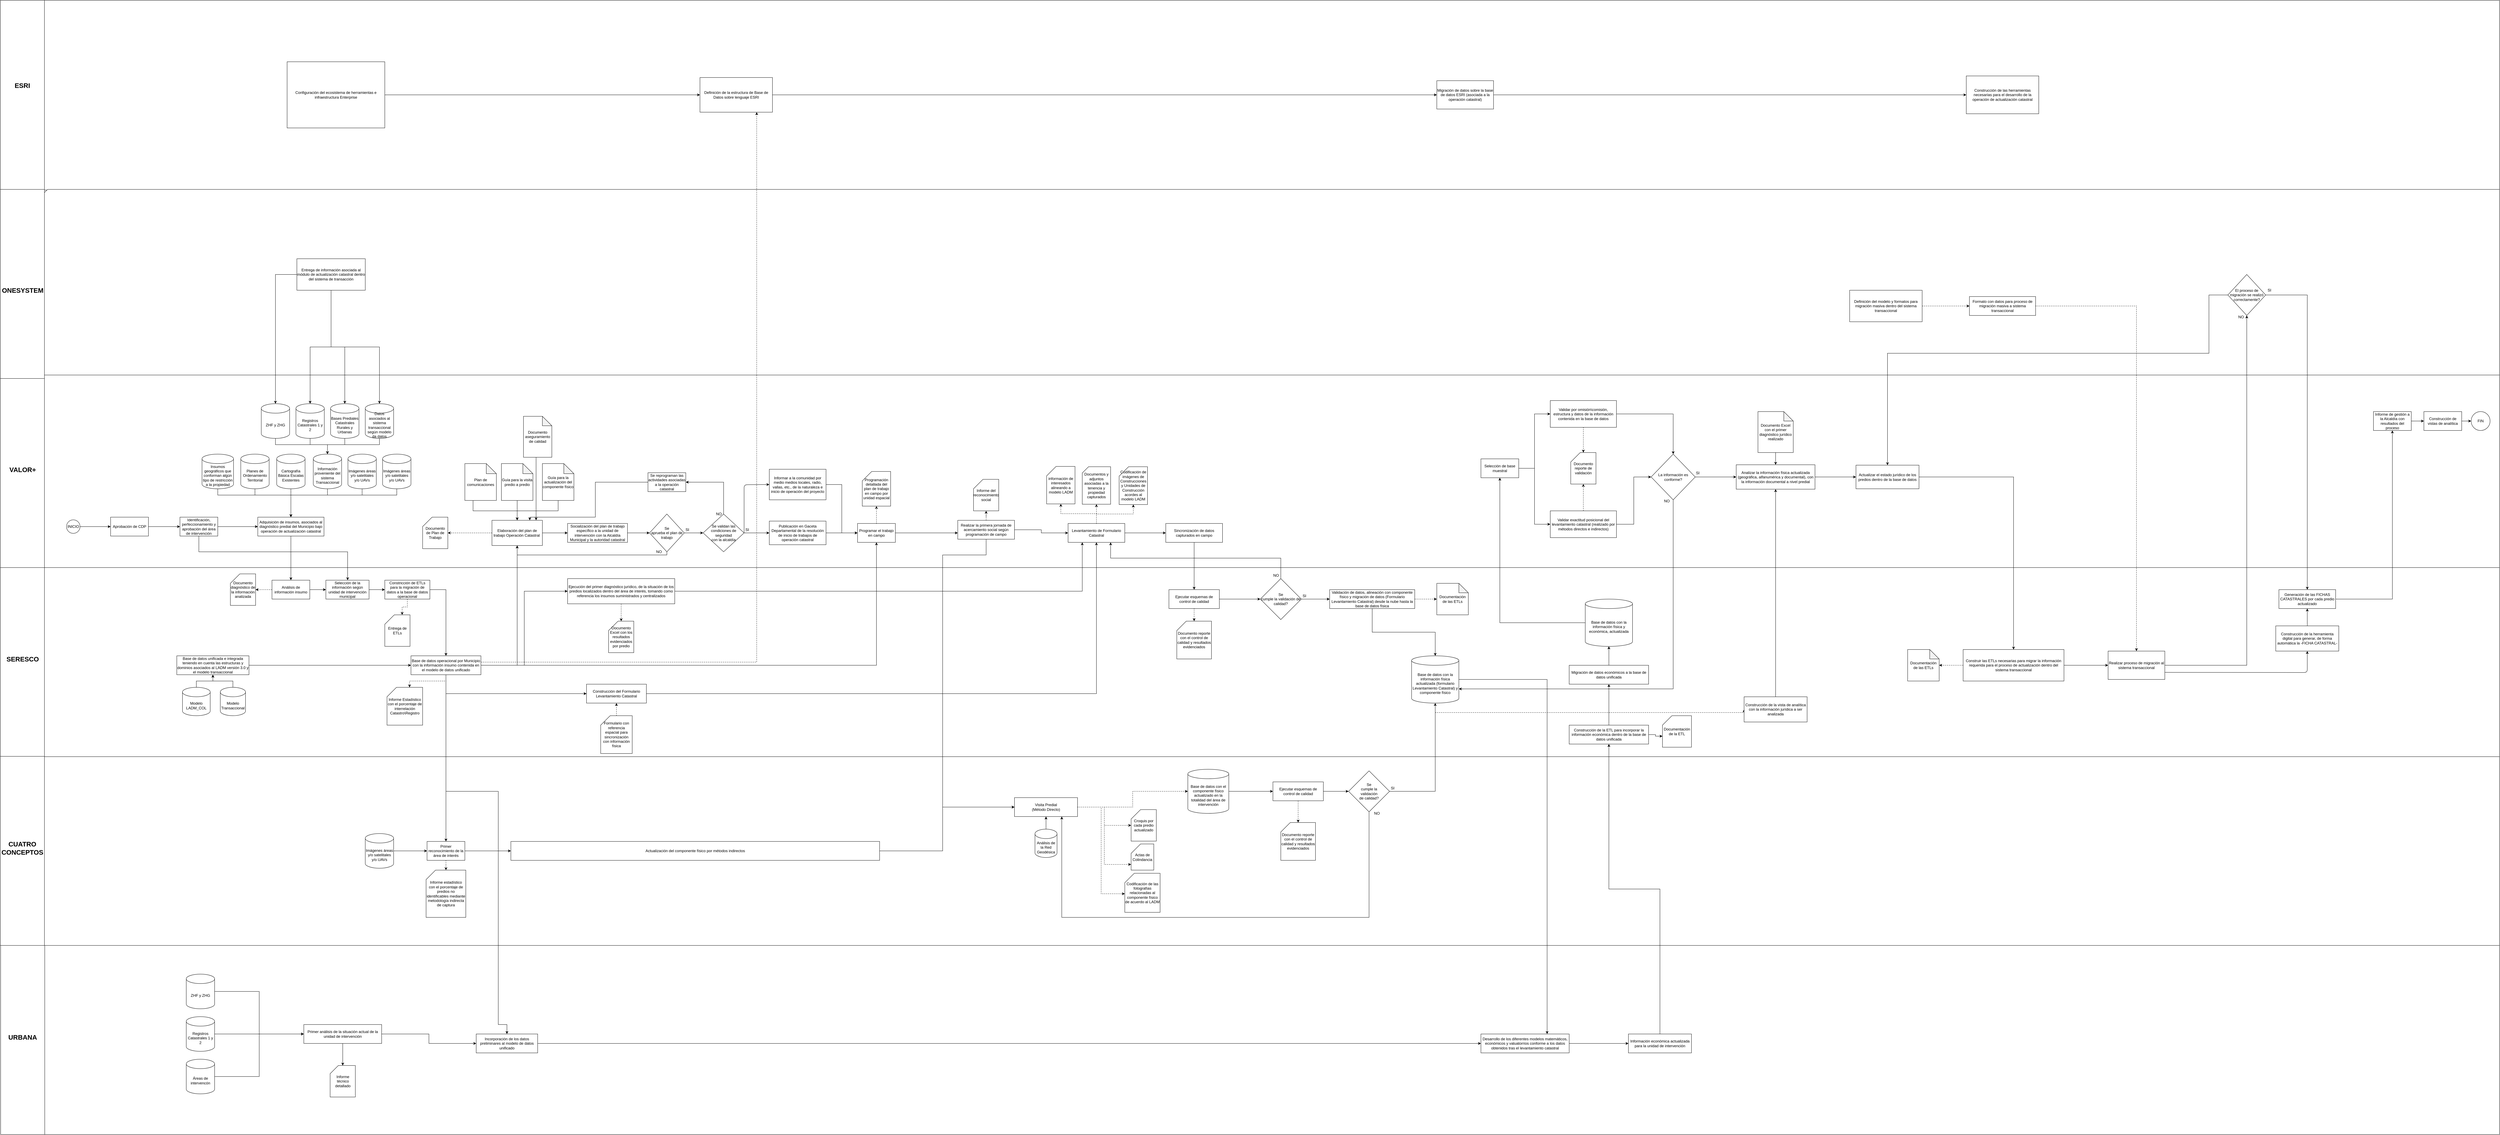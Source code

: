 <mxfile version="13.7.7" type="github">
  <diagram id="tjoHkjPWpoQrLrlIm6Ti" name="Page-1">
    <mxGraphModel dx="20321" dy="12040" grid="1" gridSize="10" guides="1" tooltips="1" connect="1" arrows="1" fold="1" page="1" pageScale="1" pageWidth="4681" pageHeight="3300" background="none" math="0" shadow="0">
      <root>
        <mxCell id="0" />
        <mxCell id="1" parent="0" />
        <mxCell id="HLIYZpSBOyfruXehFLbR-34" value="" style="rounded=0;whiteSpace=wrap;html=1;" vertex="1" parent="1">
          <mxGeometry x="-4479" y="-211" width="7929" height="600" as="geometry" />
        </mxCell>
        <mxCell id="v9BtXU44K3wzXSx1u6qu-249" value="" style="shape=card;whiteSpace=wrap;html=1;fontFamily=Helvetica;fontSize=12;fontColor=#000000;align=center;strokeColor=#000000;fillColor=#ffffff;" parent="1" vertex="1">
          <mxGeometry x="-4480" y="-3210" width="7930" height="602" as="geometry" />
        </mxCell>
        <mxCell id="v9BtXU44K3wzXSx1u6qu-223" value="" style="shape=card;whiteSpace=wrap;html=1;fontFamily=Helvetica;fontSize=12;fontColor=#000000;align=center;strokeColor=#000000;fillColor=#ffffff;" parent="1" vertex="1">
          <mxGeometry x="-4360" y="-2610" width="7810" height="601" as="geometry" />
        </mxCell>
        <mxCell id="v9BtXU44K3wzXSx1u6qu-112" value="" style="rounded=0;whiteSpace=wrap;html=1;" parent="1" vertex="1">
          <mxGeometry x="-4479" y="-811" width="7929" height="600" as="geometry" />
        </mxCell>
        <mxCell id="v9BtXU44K3wzXSx1u6qu-41" value="" style="rounded=0;whiteSpace=wrap;html=1;" parent="1" vertex="1">
          <mxGeometry x="-4479" y="-1410" width="7929" height="600" as="geometry" />
        </mxCell>
        <mxCell id="v9BtXU44K3wzXSx1u6qu-36" value="" style="shape=card;whiteSpace=wrap;html=1;fontFamily=Helvetica;fontSize=12;fontColor=#000000;align=center;strokeColor=#000000;fillColor=#ffffff;" parent="1" vertex="1">
          <mxGeometry x="-4470" y="-2021" width="7920" height="611" as="geometry" />
        </mxCell>
        <mxCell id="v9BtXU44K3wzXSx1u6qu-109" style="edgeStyle=orthogonalEdgeStyle;rounded=0;orthogonalLoop=1;jettySize=auto;html=1;exitX=1;exitY=0.5;exitDx=0;exitDy=0;" parent="1" source="v9BtXU44K3wzXSx1u6qu-1" target="v9BtXU44K3wzXSx1u6qu-30" edge="1">
          <mxGeometry relative="1" as="geometry" />
        </mxCell>
        <mxCell id="v9BtXU44K3wzXSx1u6qu-1" value="INICIO" style="ellipse;whiteSpace=wrap;html=1;aspect=fixed;" parent="1" vertex="1">
          <mxGeometry x="-4270" y="-1561.5" width="43" height="43" as="geometry" />
        </mxCell>
        <mxCell id="v9BtXU44K3wzXSx1u6qu-46" style="edgeStyle=orthogonalEdgeStyle;rounded=0;orthogonalLoop=1;jettySize=auto;html=1;" parent="1" source="v9BtXU44K3wzXSx1u6qu-2" target="v9BtXU44K3wzXSx1u6qu-45" edge="1">
          <mxGeometry relative="1" as="geometry" />
        </mxCell>
        <mxCell id="v9BtXU44K3wzXSx1u6qu-2" value="Adquisición de insumos, asociados al diagnóstico predial del Municipio bajo operación de actualización catastral" style="rounded=0;whiteSpace=wrap;html=1;" parent="1" vertex="1">
          <mxGeometry x="-3663" y="-1570" width="210" height="60" as="geometry" />
        </mxCell>
        <mxCell id="v9BtXU44K3wzXSx1u6qu-19" style="edgeStyle=orthogonalEdgeStyle;rounded=0;orthogonalLoop=1;jettySize=auto;html=1;entryX=0.5;entryY=0;entryDx=0;entryDy=0;entryPerimeter=0;" parent="1" source="v9BtXU44K3wzXSx1u6qu-3" target="v9BtXU44K3wzXSx1u6qu-6" edge="1">
          <mxGeometry relative="1" as="geometry">
            <Array as="points">
              <mxPoint x="-3387" y="-1800" />
              <mxPoint x="-3442" y="-1800" />
            </Array>
          </mxGeometry>
        </mxCell>
        <mxCell id="v9BtXU44K3wzXSx1u6qu-3" value="Bases Prediales&lt;br&gt;Catastrales Rurales y Urbanas" style="shape=cylinder3;whiteSpace=wrap;html=1;boundedLbl=1;backgroundOutline=1;size=15;" parent="1" vertex="1">
          <mxGeometry x="-3432" y="-1930" width="90" height="110" as="geometry" />
        </mxCell>
        <mxCell id="v9BtXU44K3wzXSx1u6qu-17" style="edgeStyle=orthogonalEdgeStyle;rounded=0;orthogonalLoop=1;jettySize=auto;html=1;entryX=0.5;entryY=0;entryDx=0;entryDy=0;entryPerimeter=0;" parent="1" source="v9BtXU44K3wzXSx1u6qu-4" target="v9BtXU44K3wzXSx1u6qu-6" edge="1">
          <mxGeometry relative="1" as="geometry">
            <Array as="points">
              <mxPoint x="-3607" y="-1800" />
              <mxPoint x="-3442" y="-1800" />
            </Array>
          </mxGeometry>
        </mxCell>
        <mxCell id="v9BtXU44K3wzXSx1u6qu-4" value="ZHF y ZHG" style="shape=cylinder3;whiteSpace=wrap;html=1;boundedLbl=1;backgroundOutline=1;size=15;" parent="1" vertex="1">
          <mxGeometry x="-3652" y="-1930" width="90" height="110" as="geometry" />
        </mxCell>
        <mxCell id="v9BtXU44K3wzXSx1u6qu-23" style="edgeStyle=orthogonalEdgeStyle;rounded=0;orthogonalLoop=1;jettySize=auto;html=1;" parent="1" source="v9BtXU44K3wzXSx1u6qu-5" target="v9BtXU44K3wzXSx1u6qu-2" edge="1">
          <mxGeometry relative="1" as="geometry" />
        </mxCell>
        <mxCell id="v9BtXU44K3wzXSx1u6qu-5" value="Cartografía Básica Escalas Existentes" style="shape=cylinder3;whiteSpace=wrap;html=1;boundedLbl=1;backgroundOutline=1;size=15;" parent="1" vertex="1">
          <mxGeometry x="-3603" y="-1770" width="90" height="110" as="geometry" />
        </mxCell>
        <mxCell id="v9BtXU44K3wzXSx1u6qu-24" style="edgeStyle=orthogonalEdgeStyle;rounded=0;orthogonalLoop=1;jettySize=auto;html=1;entryX=0.5;entryY=0;entryDx=0;entryDy=0;" parent="1" source="v9BtXU44K3wzXSx1u6qu-6" target="v9BtXU44K3wzXSx1u6qu-2" edge="1">
          <mxGeometry relative="1" as="geometry">
            <Array as="points">
              <mxPoint x="-3442" y="-1640" />
              <mxPoint x="-3558" y="-1640" />
            </Array>
          </mxGeometry>
        </mxCell>
        <mxCell id="v9BtXU44K3wzXSx1u6qu-6" value="Información proveniente del sistema Transaccional" style="shape=cylinder3;whiteSpace=wrap;html=1;boundedLbl=1;backgroundOutline=1;size=15;" parent="1" vertex="1">
          <mxGeometry x="-3487" y="-1770" width="90" height="110" as="geometry" />
        </mxCell>
        <mxCell id="v9BtXU44K3wzXSx1u6qu-22" style="edgeStyle=orthogonalEdgeStyle;rounded=0;orthogonalLoop=1;jettySize=auto;html=1;entryX=0.5;entryY=0;entryDx=0;entryDy=0;" parent="1" source="v9BtXU44K3wzXSx1u6qu-7" target="v9BtXU44K3wzXSx1u6qu-2" edge="1">
          <mxGeometry relative="1" as="geometry">
            <Array as="points">
              <mxPoint x="-3672" y="-1640" />
              <mxPoint x="-3558" y="-1640" />
            </Array>
          </mxGeometry>
        </mxCell>
        <mxCell id="v9BtXU44K3wzXSx1u6qu-7" value="Planes de Ordenamiento Territorial" style="shape=cylinder3;whiteSpace=wrap;html=1;boundedLbl=1;backgroundOutline=1;size=15;" parent="1" vertex="1">
          <mxGeometry x="-3717" y="-1770" width="90" height="110" as="geometry" />
        </mxCell>
        <mxCell id="v9BtXU44K3wzXSx1u6qu-27" style="edgeStyle=orthogonalEdgeStyle;rounded=0;orthogonalLoop=1;jettySize=auto;html=1;entryX=0.5;entryY=0;entryDx=0;entryDy=0;" parent="1" source="v9BtXU44K3wzXSx1u6qu-8" target="v9BtXU44K3wzXSx1u6qu-2" edge="1">
          <mxGeometry relative="1" as="geometry">
            <Array as="points">
              <mxPoint x="-3790" y="-1640" />
              <mxPoint x="-3558" y="-1640" />
            </Array>
          </mxGeometry>
        </mxCell>
        <mxCell id="v9BtXU44K3wzXSx1u6qu-8" value="Insumos geográficos que conforman algún tipo de restricción a la propiedad" style="shape=cylinder3;whiteSpace=wrap;html=1;boundedLbl=1;backgroundOutline=1;size=15;" parent="1" vertex="1">
          <mxGeometry x="-3840" y="-1770" width="100" height="110" as="geometry" />
        </mxCell>
        <mxCell id="v9BtXU44K3wzXSx1u6qu-20" style="edgeStyle=orthogonalEdgeStyle;rounded=0;orthogonalLoop=1;jettySize=auto;html=1;entryX=0.5;entryY=0;entryDx=0;entryDy=0;entryPerimeter=0;" parent="1" source="v9BtXU44K3wzXSx1u6qu-10" target="v9BtXU44K3wzXSx1u6qu-6" edge="1">
          <mxGeometry relative="1" as="geometry">
            <Array as="points">
              <mxPoint x="-3277" y="-1800" />
              <mxPoint x="-3442" y="-1800" />
            </Array>
          </mxGeometry>
        </mxCell>
        <mxCell id="v9BtXU44K3wzXSx1u6qu-10" value="Datos asociados al sistema transaccional según modelo da datos" style="shape=cylinder3;whiteSpace=wrap;html=1;boundedLbl=1;backgroundOutline=1;size=15;" parent="1" vertex="1">
          <mxGeometry x="-3322" y="-1930" width="90" height="110" as="geometry" />
        </mxCell>
        <mxCell id="v9BtXU44K3wzXSx1u6qu-28" style="edgeStyle=orthogonalEdgeStyle;rounded=0;orthogonalLoop=1;jettySize=auto;html=1;" parent="1" source="v9BtXU44K3wzXSx1u6qu-14" target="v9BtXU44K3wzXSx1u6qu-2" edge="1">
          <mxGeometry relative="1" as="geometry">
            <Array as="points">
              <mxPoint x="-3332" y="-1640" />
              <mxPoint x="-3558" y="-1640" />
            </Array>
          </mxGeometry>
        </mxCell>
        <mxCell id="v9BtXU44K3wzXSx1u6qu-14" value="Imágenes áreas y/o satelitales y/o UAVs" style="shape=cylinder3;whiteSpace=wrap;html=1;boundedLbl=1;backgroundOutline=1;size=15;" parent="1" vertex="1">
          <mxGeometry x="-3377" y="-1770" width="90" height="110" as="geometry" />
        </mxCell>
        <mxCell id="v9BtXU44K3wzXSx1u6qu-29" style="edgeStyle=orthogonalEdgeStyle;rounded=0;orthogonalLoop=1;jettySize=auto;html=1;entryX=0.5;entryY=0;entryDx=0;entryDy=0;" parent="1" source="v9BtXU44K3wzXSx1u6qu-15" target="v9BtXU44K3wzXSx1u6qu-2" edge="1">
          <mxGeometry relative="1" as="geometry">
            <Array as="points">
              <mxPoint x="-3222" y="-1640" />
              <mxPoint x="-3558" y="-1640" />
            </Array>
          </mxGeometry>
        </mxCell>
        <mxCell id="v9BtXU44K3wzXSx1u6qu-15" value="Imágenes áreas y/o satelitales y/o UAVs" style="shape=cylinder3;whiteSpace=wrap;html=1;boundedLbl=1;backgroundOutline=1;size=15;" parent="1" vertex="1">
          <mxGeometry x="-3267" y="-1770" width="90" height="110" as="geometry" />
        </mxCell>
        <mxCell id="v9BtXU44K3wzXSx1u6qu-18" style="edgeStyle=orthogonalEdgeStyle;rounded=0;orthogonalLoop=1;jettySize=auto;html=1;entryX=0.5;entryY=0;entryDx=0;entryDy=0;entryPerimeter=0;" parent="1" source="v9BtXU44K3wzXSx1u6qu-16" target="v9BtXU44K3wzXSx1u6qu-6" edge="1">
          <mxGeometry relative="1" as="geometry">
            <Array as="points">
              <mxPoint x="-3497" y="-1800" />
              <mxPoint x="-3442" y="-1800" />
            </Array>
          </mxGeometry>
        </mxCell>
        <mxCell id="v9BtXU44K3wzXSx1u6qu-16" value="Registros Catastrales 1 y 2" style="shape=cylinder3;whiteSpace=wrap;html=1;boundedLbl=1;backgroundOutline=1;size=15;" parent="1" vertex="1">
          <mxGeometry x="-3542" y="-1930" width="90" height="110" as="geometry" />
        </mxCell>
        <mxCell id="v9BtXU44K3wzXSx1u6qu-32" style="edgeStyle=orthogonalEdgeStyle;rounded=0;orthogonalLoop=1;jettySize=auto;html=1;entryX=0;entryY=0.5;entryDx=0;entryDy=0;" parent="1" source="v9BtXU44K3wzXSx1u6qu-30" target="v9BtXU44K3wzXSx1u6qu-31" edge="1">
          <mxGeometry relative="1" as="geometry" />
        </mxCell>
        <mxCell id="v9BtXU44K3wzXSx1u6qu-30" value="Aprobación de CDP" style="rounded=0;whiteSpace=wrap;html=1;" parent="1" vertex="1">
          <mxGeometry x="-4130" y="-1570" width="120" height="60" as="geometry" />
        </mxCell>
        <mxCell id="v9BtXU44K3wzXSx1u6qu-33" style="edgeStyle=orthogonalEdgeStyle;rounded=0;orthogonalLoop=1;jettySize=auto;html=1;entryX=0;entryY=0.5;entryDx=0;entryDy=0;" parent="1" source="v9BtXU44K3wzXSx1u6qu-31" target="v9BtXU44K3wzXSx1u6qu-2" edge="1">
          <mxGeometry relative="1" as="geometry" />
        </mxCell>
        <mxCell id="v9BtXU44K3wzXSx1u6qu-65" style="edgeStyle=orthogonalEdgeStyle;rounded=0;orthogonalLoop=1;jettySize=auto;html=1;" parent="1" source="v9BtXU44K3wzXSx1u6qu-31" target="v9BtXU44K3wzXSx1u6qu-62" edge="1">
          <mxGeometry relative="1" as="geometry">
            <Array as="points">
              <mxPoint x="-3850" y="-1460" />
              <mxPoint x="-3378" y="-1460" />
            </Array>
          </mxGeometry>
        </mxCell>
        <mxCell id="v9BtXU44K3wzXSx1u6qu-31" value="Identificación, perfeccionamiento y aprobación del área de intervención" style="rounded=0;whiteSpace=wrap;html=1;" parent="1" vertex="1">
          <mxGeometry x="-3910" y="-1570" width="120" height="60" as="geometry" />
        </mxCell>
        <mxCell id="v9BtXU44K3wzXSx1u6qu-38" value="" style="rounded=0;whiteSpace=wrap;html=1;" parent="1" vertex="1">
          <mxGeometry x="-4480" y="-2010" width="140" height="600" as="geometry" />
        </mxCell>
        <mxCell id="v9BtXU44K3wzXSx1u6qu-54" style="edgeStyle=orthogonalEdgeStyle;rounded=0;orthogonalLoop=1;jettySize=auto;html=1;" parent="1" source="v9BtXU44K3wzXSx1u6qu-40" target="v9BtXU44K3wzXSx1u6qu-53" edge="1">
          <mxGeometry relative="1" as="geometry" />
        </mxCell>
        <mxCell id="v9BtXU44K3wzXSx1u6qu-40" value="Base de datos unificada e integrada teniendo en cuenta las estructuras y dominios asociados al LADM versión 3.0 y el modelo transaccional" style="rounded=0;whiteSpace=wrap;html=1;" parent="1" vertex="1">
          <mxGeometry x="-3920" y="-1130" width="229" height="60" as="geometry" />
        </mxCell>
        <mxCell id="v9BtXU44K3wzXSx1u6qu-42" value="" style="rounded=0;whiteSpace=wrap;html=1;" parent="1" vertex="1">
          <mxGeometry x="-4480" y="-1410" width="140" height="600" as="geometry" />
        </mxCell>
        <mxCell id="v9BtXU44K3wzXSx1u6qu-51" style="edgeStyle=orthogonalEdgeStyle;rounded=0;orthogonalLoop=1;jettySize=auto;html=1;" parent="1" source="v9BtXU44K3wzXSx1u6qu-43" target="v9BtXU44K3wzXSx1u6qu-40" edge="1">
          <mxGeometry relative="1" as="geometry" />
        </mxCell>
        <mxCell id="v9BtXU44K3wzXSx1u6qu-43" value="Modelo LADM_COL" style="shape=cylinder3;whiteSpace=wrap;html=1;boundedLbl=1;backgroundOutline=1;size=15;" parent="1" vertex="1">
          <mxGeometry x="-3902" y="-1030" width="88" height="90" as="geometry" />
        </mxCell>
        <mxCell id="v9BtXU44K3wzXSx1u6qu-52" style="edgeStyle=orthogonalEdgeStyle;rounded=0;orthogonalLoop=1;jettySize=auto;html=1;" parent="1" source="v9BtXU44K3wzXSx1u6qu-44" target="v9BtXU44K3wzXSx1u6qu-40" edge="1">
          <mxGeometry relative="1" as="geometry" />
        </mxCell>
        <mxCell id="v9BtXU44K3wzXSx1u6qu-44" value="Modelo Transaccional" style="shape=cylinder3;whiteSpace=wrap;html=1;boundedLbl=1;backgroundOutline=1;size=15;" parent="1" vertex="1">
          <mxGeometry x="-3782" y="-1030" width="80" height="90" as="geometry" />
        </mxCell>
        <mxCell id="v9BtXU44K3wzXSx1u6qu-48" style="edgeStyle=orthogonalEdgeStyle;rounded=0;orthogonalLoop=1;jettySize=auto;html=1;dashed=1;" parent="1" source="v9BtXU44K3wzXSx1u6qu-45" target="v9BtXU44K3wzXSx1u6qu-47" edge="1">
          <mxGeometry relative="1" as="geometry" />
        </mxCell>
        <mxCell id="v9BtXU44K3wzXSx1u6qu-64" style="edgeStyle=orthogonalEdgeStyle;rounded=0;orthogonalLoop=1;jettySize=auto;html=1;" parent="1" source="v9BtXU44K3wzXSx1u6qu-45" target="v9BtXU44K3wzXSx1u6qu-62" edge="1">
          <mxGeometry relative="1" as="geometry" />
        </mxCell>
        <mxCell id="v9BtXU44K3wzXSx1u6qu-45" value="Análisis de información insumo" style="rounded=0;whiteSpace=wrap;html=1;" parent="1" vertex="1">
          <mxGeometry x="-3618" y="-1370" width="120" height="60" as="geometry" />
        </mxCell>
        <mxCell id="v9BtXU44K3wzXSx1u6qu-47" value="Documento diagnóstico de la información analizada" style="shape=card;whiteSpace=wrap;html=1;" parent="1" vertex="1">
          <mxGeometry x="-3750" y="-1390" width="80" height="100" as="geometry" />
        </mxCell>
        <mxCell id="v9BtXU44K3wzXSx1u6qu-68" style="edgeStyle=orthogonalEdgeStyle;rounded=0;orthogonalLoop=1;jettySize=auto;html=1;" parent="1" source="v9BtXU44K3wzXSx1u6qu-53" target="v9BtXU44K3wzXSx1u6qu-67" edge="1">
          <mxGeometry relative="1" as="geometry" />
        </mxCell>
        <mxCell id="v9BtXU44K3wzXSx1u6qu-91" style="edgeStyle=orthogonalEdgeStyle;rounded=0;orthogonalLoop=1;jettySize=auto;html=1;" parent="1" source="v9BtXU44K3wzXSx1u6qu-53" target="v9BtXU44K3wzXSx1u6qu-89" edge="1">
          <mxGeometry relative="1" as="geometry" />
        </mxCell>
        <mxCell id="v9BtXU44K3wzXSx1u6qu-117" style="edgeStyle=orthogonalEdgeStyle;rounded=0;orthogonalLoop=1;jettySize=auto;html=1;" parent="1" source="v9BtXU44K3wzXSx1u6qu-53" target="v9BtXU44K3wzXSx1u6qu-116" edge="1">
          <mxGeometry relative="1" as="geometry" />
        </mxCell>
        <mxCell id="v9BtXU44K3wzXSx1u6qu-127" style="edgeStyle=orthogonalEdgeStyle;rounded=0;orthogonalLoop=1;jettySize=auto;html=1;entryX=0;entryY=0.5;entryDx=0;entryDy=0;" parent="1" source="v9BtXU44K3wzXSx1u6qu-53" target="v9BtXU44K3wzXSx1u6qu-124" edge="1">
          <mxGeometry relative="1" as="geometry">
            <Array as="points">
              <mxPoint x="-3066" y="-1010" />
            </Array>
          </mxGeometry>
        </mxCell>
        <mxCell id="v9BtXU44K3wzXSx1u6qu-268" style="edgeStyle=orthogonalEdgeStyle;rounded=0;orthogonalLoop=1;jettySize=auto;html=1;dashed=1;" parent="1" source="v9BtXU44K3wzXSx1u6qu-53" target="v9BtXU44K3wzXSx1u6qu-258" edge="1">
          <mxGeometry relative="1" as="geometry">
            <Array as="points">
              <mxPoint x="-2080" y="-1110" />
            </Array>
          </mxGeometry>
        </mxCell>
        <mxCell id="HLIYZpSBOyfruXehFLbR-12" style="edgeStyle=orthogonalEdgeStyle;rounded=0;orthogonalLoop=1;jettySize=auto;html=1;entryX=0;entryY=0.5;entryDx=0;entryDy=0;" edge="1" parent="1" source="v9BtXU44K3wzXSx1u6qu-53" target="HLIYZpSBOyfruXehFLbR-11">
          <mxGeometry relative="1" as="geometry" />
        </mxCell>
        <mxCell id="HLIYZpSBOyfruXehFLbR-30" style="edgeStyle=orthogonalEdgeStyle;rounded=0;orthogonalLoop=1;jettySize=auto;html=1;entryX=0;entryY=0;entryDx=71.5;entryDy=0;entryPerimeter=0;dashed=1;" edge="1" parent="1" source="v9BtXU44K3wzXSx1u6qu-53" target="HLIYZpSBOyfruXehFLbR-29">
          <mxGeometry relative="1" as="geometry" />
        </mxCell>
        <mxCell id="HLIYZpSBOyfruXehFLbR-50" style="edgeStyle=orthogonalEdgeStyle;rounded=0;orthogonalLoop=1;jettySize=auto;html=1;entryX=0.5;entryY=0;entryDx=0;entryDy=0;" edge="1" parent="1" source="v9BtXU44K3wzXSx1u6qu-53" target="HLIYZpSBOyfruXehFLbR-47">
          <mxGeometry relative="1" as="geometry">
            <Array as="points">
              <mxPoint x="-3066" y="-700" />
              <mxPoint x="-2900" y="-700" />
              <mxPoint x="-2900" y="40" />
            </Array>
          </mxGeometry>
        </mxCell>
        <mxCell id="v9BtXU44K3wzXSx1u6qu-53" value="Base de datos operacional por Municipio con la información insumo contenida en el modelo de datos unificado" style="rounded=0;whiteSpace=wrap;html=1;" parent="1" vertex="1">
          <mxGeometry x="-3177" y="-1130" width="222" height="60" as="geometry" />
        </mxCell>
        <mxCell id="v9BtXU44K3wzXSx1u6qu-59" style="edgeStyle=orthogonalEdgeStyle;rounded=0;orthogonalLoop=1;jettySize=auto;html=1;entryX=0.5;entryY=0;entryDx=0;entryDy=0;" parent="1" source="v9BtXU44K3wzXSx1u6qu-56" target="v9BtXU44K3wzXSx1u6qu-53" edge="1">
          <mxGeometry relative="1" as="geometry">
            <Array as="points">
              <mxPoint x="-3066" y="-1340" />
            </Array>
          </mxGeometry>
        </mxCell>
        <mxCell id="v9BtXU44K3wzXSx1u6qu-60" style="edgeStyle=orthogonalEdgeStyle;rounded=0;orthogonalLoop=1;jettySize=auto;html=1;entryX=0;entryY=0;entryDx=55;entryDy=0;entryPerimeter=0;dashed=1;" parent="1" source="v9BtXU44K3wzXSx1u6qu-56" target="v9BtXU44K3wzXSx1u6qu-58" edge="1">
          <mxGeometry relative="1" as="geometry" />
        </mxCell>
        <mxCell id="v9BtXU44K3wzXSx1u6qu-56" value="Constricción de ETLs para la migración de datos a la base de datos operacional" style="rounded=0;whiteSpace=wrap;html=1;" parent="1" vertex="1">
          <mxGeometry x="-3260" y="-1370" width="143" height="60" as="geometry" />
        </mxCell>
        <mxCell id="v9BtXU44K3wzXSx1u6qu-58" value="Entrega de ETLs" style="shape=card;whiteSpace=wrap;html=1;" parent="1" vertex="1">
          <mxGeometry x="-3260" y="-1260" width="80" height="100" as="geometry" />
        </mxCell>
        <mxCell id="v9BtXU44K3wzXSx1u6qu-66" style="edgeStyle=orthogonalEdgeStyle;rounded=0;orthogonalLoop=1;jettySize=auto;html=1;" parent="1" source="v9BtXU44K3wzXSx1u6qu-62" target="v9BtXU44K3wzXSx1u6qu-56" edge="1">
          <mxGeometry relative="1" as="geometry" />
        </mxCell>
        <mxCell id="v9BtXU44K3wzXSx1u6qu-62" value="Selección de la información según unidad de intervención municipal" style="rounded=0;whiteSpace=wrap;html=1;" parent="1" vertex="1">
          <mxGeometry x="-3447" y="-1370" width="137" height="60" as="geometry" />
        </mxCell>
        <mxCell id="v9BtXU44K3wzXSx1u6qu-84" style="edgeStyle=orthogonalEdgeStyle;rounded=0;orthogonalLoop=1;jettySize=auto;html=1;dashed=1;" parent="1" source="v9BtXU44K3wzXSx1u6qu-67" target="v9BtXU44K3wzXSx1u6qu-81" edge="1">
          <mxGeometry relative="1" as="geometry" />
        </mxCell>
        <mxCell id="v9BtXU44K3wzXSx1u6qu-85" style="edgeStyle=orthogonalEdgeStyle;rounded=0;orthogonalLoop=1;jettySize=auto;html=1;" parent="1" source="v9BtXU44K3wzXSx1u6qu-67" target="v9BtXU44K3wzXSx1u6qu-79" edge="1">
          <mxGeometry relative="1" as="geometry" />
        </mxCell>
        <mxCell id="v9BtXU44K3wzXSx1u6qu-67" value="Elaboración del plan de trabajo Operación Catastral&amp;nbsp;" style="rounded=0;whiteSpace=wrap;html=1;" parent="1" vertex="1">
          <mxGeometry x="-2920" y="-1560" width="160" height="80" as="geometry" />
        </mxCell>
        <mxCell id="v9BtXU44K3wzXSx1u6qu-74" style="edgeStyle=orthogonalEdgeStyle;rounded=0;orthogonalLoop=1;jettySize=auto;html=1;" parent="1" source="v9BtXU44K3wzXSx1u6qu-69" target="v9BtXU44K3wzXSx1u6qu-67" edge="1">
          <mxGeometry relative="1" as="geometry" />
        </mxCell>
        <mxCell id="v9BtXU44K3wzXSx1u6qu-69" value="Guía para la visita predio a predio" style="shape=note;whiteSpace=wrap;html=1;backgroundOutline=1;darkOpacity=0.05;size=32;" parent="1" vertex="1">
          <mxGeometry x="-2890" y="-1740" width="100" height="117" as="geometry" />
        </mxCell>
        <mxCell id="v9BtXU44K3wzXSx1u6qu-76" style="edgeStyle=orthogonalEdgeStyle;rounded=0;orthogonalLoop=1;jettySize=auto;html=1;entryX=0.5;entryY=0;entryDx=0;entryDy=0;" parent="1" source="v9BtXU44K3wzXSx1u6qu-70" target="v9BtXU44K3wzXSx1u6qu-67" edge="1">
          <mxGeometry relative="1" as="geometry">
            <Array as="points">
              <mxPoint x="-2710" y="-1590" />
              <mxPoint x="-2840" y="-1590" />
            </Array>
          </mxGeometry>
        </mxCell>
        <mxCell id="v9BtXU44K3wzXSx1u6qu-70" value="Guía para la actualización del componente físico" style="shape=note;whiteSpace=wrap;html=1;backgroundOutline=1;darkOpacity=0.05;size=32;" parent="1" vertex="1">
          <mxGeometry x="-2760" y="-1740" width="100" height="117" as="geometry" />
        </mxCell>
        <mxCell id="v9BtXU44K3wzXSx1u6qu-72" style="edgeStyle=orthogonalEdgeStyle;rounded=0;orthogonalLoop=1;jettySize=auto;html=1;" parent="1" source="v9BtXU44K3wzXSx1u6qu-71" target="v9BtXU44K3wzXSx1u6qu-67" edge="1">
          <mxGeometry relative="1" as="geometry">
            <Array as="points">
              <mxPoint x="-2980" y="-1590" />
              <mxPoint x="-2840" y="-1590" />
            </Array>
          </mxGeometry>
        </mxCell>
        <mxCell id="v9BtXU44K3wzXSx1u6qu-71" value="Plan de comunicaciones" style="shape=note;whiteSpace=wrap;html=1;backgroundOutline=1;darkOpacity=0.05;size=32;" parent="1" vertex="1">
          <mxGeometry x="-3006" y="-1740" width="100" height="117" as="geometry" />
        </mxCell>
        <mxCell id="v9BtXU44K3wzXSx1u6qu-87" style="edgeStyle=orthogonalEdgeStyle;rounded=0;orthogonalLoop=1;jettySize=auto;html=1;" parent="1" source="v9BtXU44K3wzXSx1u6qu-79" target="v9BtXU44K3wzXSx1u6qu-86" edge="1">
          <mxGeometry relative="1" as="geometry" />
        </mxCell>
        <mxCell id="v9BtXU44K3wzXSx1u6qu-79" value="Socialización del plan de trabajo específico a la unidad de intervención con la Alcaldía Municipal y la autoridad catastral" style="rounded=0;whiteSpace=wrap;html=1;" parent="1" vertex="1">
          <mxGeometry x="-2680" y="-1550" width="190" height="60" as="geometry" />
        </mxCell>
        <mxCell id="v9BtXU44K3wzXSx1u6qu-81" value="Documento de Plan de Trabajo" style="shape=card;whiteSpace=wrap;html=1;" parent="1" vertex="1">
          <mxGeometry x="-3140" y="-1570" width="80" height="100" as="geometry" />
        </mxCell>
        <mxCell id="v9BtXU44K3wzXSx1u6qu-88" style="edgeStyle=orthogonalEdgeStyle;rounded=0;orthogonalLoop=1;jettySize=auto;html=1;" parent="1" source="v9BtXU44K3wzXSx1u6qu-86" target="v9BtXU44K3wzXSx1u6qu-67" edge="1">
          <mxGeometry relative="1" as="geometry">
            <Array as="points">
              <mxPoint x="-2365" y="-1450" />
              <mxPoint x="-2840" y="-1450" />
            </Array>
          </mxGeometry>
        </mxCell>
        <mxCell id="v9BtXU44K3wzXSx1u6qu-99" style="edgeStyle=orthogonalEdgeStyle;rounded=0;orthogonalLoop=1;jettySize=auto;html=1;entryX=0;entryY=0.5;entryDx=0;entryDy=0;" parent="1" source="v9BtXU44K3wzXSx1u6qu-86" target="v9BtXU44K3wzXSx1u6qu-97" edge="1">
          <mxGeometry relative="1" as="geometry" />
        </mxCell>
        <mxCell id="v9BtXU44K3wzXSx1u6qu-86" value="Se &lt;br&gt;aprueba el plan de trabajo" style="rhombus;whiteSpace=wrap;html=1;" parent="1" vertex="1">
          <mxGeometry x="-2420" y="-1580" width="110" height="120" as="geometry" />
        </mxCell>
        <mxCell id="v9BtXU44K3wzXSx1u6qu-96" style="edgeStyle=orthogonalEdgeStyle;rounded=0;orthogonalLoop=1;jettySize=auto;html=1;dashed=1;" parent="1" source="v9BtXU44K3wzXSx1u6qu-89" target="v9BtXU44K3wzXSx1u6qu-95" edge="1">
          <mxGeometry relative="1" as="geometry" />
        </mxCell>
        <mxCell id="v9BtXU44K3wzXSx1u6qu-111" style="edgeStyle=orthogonalEdgeStyle;rounded=0;orthogonalLoop=1;jettySize=auto;html=1;" parent="1" source="v9BtXU44K3wzXSx1u6qu-89" target="v9BtXU44K3wzXSx1u6qu-110" edge="1">
          <mxGeometry relative="1" as="geometry">
            <Array as="points">
              <mxPoint x="-1480" y="-1520" />
              <mxPoint x="-1480" y="-1520" />
            </Array>
          </mxGeometry>
        </mxCell>
        <mxCell id="v9BtXU44K3wzXSx1u6qu-89" value="Programar el trabajo en campo" style="rounded=0;whiteSpace=wrap;html=1;" parent="1" vertex="1">
          <mxGeometry x="-1760" y="-1550" width="120" height="60" as="geometry" />
        </mxCell>
        <mxCell id="v9BtXU44K3wzXSx1u6qu-93" value="SI" style="text;html=1;strokeColor=none;fillColor=none;align=center;verticalAlign=middle;whiteSpace=wrap;rounded=0;" parent="1" vertex="1">
          <mxGeometry x="-2320" y="-1540" width="40" height="20" as="geometry" />
        </mxCell>
        <mxCell id="v9BtXU44K3wzXSx1u6qu-94" value="NO" style="text;html=1;strokeColor=none;fillColor=none;align=center;verticalAlign=middle;whiteSpace=wrap;rounded=0;" parent="1" vertex="1">
          <mxGeometry x="-2410" y="-1470" width="40" height="20" as="geometry" />
        </mxCell>
        <mxCell id="v9BtXU44K3wzXSx1u6qu-95" value="Programación detallada del plan de trabajo en campo por unidad espacial" style="shape=card;whiteSpace=wrap;html=1;" parent="1" vertex="1">
          <mxGeometry x="-1745" y="-1715" width="90" height="110" as="geometry" />
        </mxCell>
        <mxCell id="v9BtXU44K3wzXSx1u6qu-103" style="edgeStyle=orthogonalEdgeStyle;rounded=0;orthogonalLoop=1;jettySize=auto;html=1;entryX=1;entryY=0.5;entryDx=0;entryDy=0;" parent="1" source="v9BtXU44K3wzXSx1u6qu-97" target="v9BtXU44K3wzXSx1u6qu-102" edge="1">
          <mxGeometry relative="1" as="geometry">
            <Array as="points">
              <mxPoint x="-2185" y="-1681" />
            </Array>
          </mxGeometry>
        </mxCell>
        <mxCell id="HLIYZpSBOyfruXehFLbR-2" style="edgeStyle=orthogonalEdgeStyle;rounded=0;orthogonalLoop=1;jettySize=auto;html=1;entryX=0;entryY=0.5;entryDx=0;entryDy=0;" edge="1" parent="1" source="v9BtXU44K3wzXSx1u6qu-97" target="HLIYZpSBOyfruXehFLbR-1">
          <mxGeometry relative="1" as="geometry" />
        </mxCell>
        <mxCell id="v9BtXU44K3wzXSx1u6qu-97" value="Se validan las condiciones de seguridad&lt;br&gt;con la alcaldía" style="rhombus;whiteSpace=wrap;html=1;" parent="1" vertex="1">
          <mxGeometry x="-2250" y="-1580" width="130" height="120" as="geometry" />
        </mxCell>
        <mxCell id="v9BtXU44K3wzXSx1u6qu-105" style="edgeStyle=orthogonalEdgeStyle;rounded=0;orthogonalLoop=1;jettySize=auto;html=1;entryX=0.75;entryY=0;entryDx=0;entryDy=0;" parent="1" source="v9BtXU44K3wzXSx1u6qu-102" target="v9BtXU44K3wzXSx1u6qu-67" edge="1">
          <mxGeometry relative="1" as="geometry">
            <Array as="points">
              <mxPoint x="-2592" y="-1681" />
              <mxPoint x="-2592" y="-1570" />
              <mxPoint x="-2800" y="-1570" />
            </Array>
          </mxGeometry>
        </mxCell>
        <mxCell id="v9BtXU44K3wzXSx1u6qu-102" value="Se reprograman las actividades asociadas a la operación catastral" style="rounded=0;whiteSpace=wrap;html=1;" parent="1" vertex="1">
          <mxGeometry x="-2425" y="-1711" width="120" height="60" as="geometry" />
        </mxCell>
        <mxCell id="v9BtXU44K3wzXSx1u6qu-107" value="SI" style="text;html=1;strokeColor=none;fillColor=none;align=center;verticalAlign=middle;whiteSpace=wrap;rounded=0;" parent="1" vertex="1">
          <mxGeometry x="-2130" y="-1540" width="40" height="20" as="geometry" />
        </mxCell>
        <mxCell id="v9BtXU44K3wzXSx1u6qu-108" value="NO" style="text;html=1;strokeColor=none;fillColor=none;align=center;verticalAlign=middle;whiteSpace=wrap;rounded=0;" parent="1" vertex="1">
          <mxGeometry x="-2220" y="-1590" width="40" height="20" as="geometry" />
        </mxCell>
        <mxCell id="v9BtXU44K3wzXSx1u6qu-130" style="edgeStyle=orthogonalEdgeStyle;rounded=0;orthogonalLoop=1;jettySize=auto;html=1;entryX=0.5;entryY=1;entryDx=0;entryDy=0;entryPerimeter=0;dashed=1;" parent="1" source="v9BtXU44K3wzXSx1u6qu-110" target="v9BtXU44K3wzXSx1u6qu-129" edge="1">
          <mxGeometry relative="1" as="geometry" />
        </mxCell>
        <mxCell id="v9BtXU44K3wzXSx1u6qu-132" style="edgeStyle=orthogonalEdgeStyle;rounded=0;orthogonalLoop=1;jettySize=auto;html=1;entryX=0;entryY=0.5;entryDx=0;entryDy=0;exitX=0.5;exitY=1;exitDx=0;exitDy=0;" parent="1" source="v9BtXU44K3wzXSx1u6qu-110" target="v9BtXU44K3wzXSx1u6qu-128" edge="1">
          <mxGeometry relative="1" as="geometry">
            <Array as="points">
              <mxPoint x="-1352" y="-1450" />
              <mxPoint x="-1490" y="-1450" />
              <mxPoint x="-1490" y="-650" />
            </Array>
          </mxGeometry>
        </mxCell>
        <mxCell id="v9BtXU44K3wzXSx1u6qu-133" style="edgeStyle=orthogonalEdgeStyle;rounded=0;orthogonalLoop=1;jettySize=auto;html=1;entryX=0;entryY=0.5;entryDx=0;entryDy=0;" parent="1" source="v9BtXU44K3wzXSx1u6qu-110" target="v9BtXU44K3wzXSx1u6qu-131" edge="1">
          <mxGeometry relative="1" as="geometry" />
        </mxCell>
        <mxCell id="v9BtXU44K3wzXSx1u6qu-110" value="Realizar la primera jornada de acercamiento social según programación de campo" style="rounded=0;whiteSpace=wrap;html=1;" parent="1" vertex="1">
          <mxGeometry x="-1442" y="-1560" width="180" height="60" as="geometry" />
        </mxCell>
        <mxCell id="v9BtXU44K3wzXSx1u6qu-115" value="" style="rounded=0;whiteSpace=wrap;html=1;" parent="1" vertex="1">
          <mxGeometry x="-4480" y="-811" width="140" height="600" as="geometry" />
        </mxCell>
        <mxCell id="v9BtXU44K3wzXSx1u6qu-123" style="edgeStyle=orthogonalEdgeStyle;rounded=0;orthogonalLoop=1;jettySize=auto;html=1;entryX=0;entryY=0.5;entryDx=0;entryDy=0;" parent="1" source="v9BtXU44K3wzXSx1u6qu-116" target="v9BtXU44K3wzXSx1u6qu-122" edge="1">
          <mxGeometry relative="1" as="geometry" />
        </mxCell>
        <mxCell id="HLIYZpSBOyfruXehFLbR-33" style="edgeStyle=orthogonalEdgeStyle;rounded=0;orthogonalLoop=1;jettySize=auto;html=1;dashed=1;" edge="1" parent="1" source="v9BtXU44K3wzXSx1u6qu-116" target="HLIYZpSBOyfruXehFLbR-31">
          <mxGeometry relative="1" as="geometry" />
        </mxCell>
        <mxCell id="v9BtXU44K3wzXSx1u6qu-116" value="Primer reconocimiento de la área de interés" style="rounded=0;whiteSpace=wrap;html=1;" parent="1" vertex="1">
          <mxGeometry x="-3126" y="-541" width="120" height="60" as="geometry" />
        </mxCell>
        <mxCell id="v9BtXU44K3wzXSx1u6qu-121" style="edgeStyle=orthogonalEdgeStyle;rounded=0;orthogonalLoop=1;jettySize=auto;html=1;entryX=0;entryY=0.5;entryDx=0;entryDy=0;" parent="1" source="v9BtXU44K3wzXSx1u6qu-119" target="v9BtXU44K3wzXSx1u6qu-116" edge="1">
          <mxGeometry relative="1" as="geometry" />
        </mxCell>
        <mxCell id="v9BtXU44K3wzXSx1u6qu-119" value="Imágenes áreas y/o satelitales y/o UAVs" style="shape=cylinder3;whiteSpace=wrap;html=1;boundedLbl=1;backgroundOutline=1;size=15;" parent="1" vertex="1">
          <mxGeometry x="-3322" y="-566" width="90" height="110" as="geometry" />
        </mxCell>
        <mxCell id="v9BtXU44K3wzXSx1u6qu-135" style="edgeStyle=orthogonalEdgeStyle;rounded=0;orthogonalLoop=1;jettySize=auto;html=1;entryX=0;entryY=0.5;entryDx=0;entryDy=0;" parent="1" source="v9BtXU44K3wzXSx1u6qu-122" target="v9BtXU44K3wzXSx1u6qu-128" edge="1">
          <mxGeometry relative="1" as="geometry">
            <mxPoint x="-1570" y="-640" as="targetPoint" />
            <Array as="points">
              <mxPoint x="-1490" y="-511" />
              <mxPoint x="-1490" y="-650" />
            </Array>
          </mxGeometry>
        </mxCell>
        <mxCell id="v9BtXU44K3wzXSx1u6qu-122" value="Actualización del componente físico por métodos indirectos" style="rounded=0;whiteSpace=wrap;html=1;" parent="1" vertex="1">
          <mxGeometry x="-2860" y="-541" width="1170" height="60" as="geometry" />
        </mxCell>
        <mxCell id="v9BtXU44K3wzXSx1u6qu-134" style="edgeStyle=orthogonalEdgeStyle;rounded=0;orthogonalLoop=1;jettySize=auto;html=1;" parent="1" source="v9BtXU44K3wzXSx1u6qu-124" target="v9BtXU44K3wzXSx1u6qu-131" edge="1">
          <mxGeometry relative="1" as="geometry" />
        </mxCell>
        <mxCell id="v9BtXU44K3wzXSx1u6qu-124" value="Construcción del Formulario Levantamiento Catastral" style="rounded=0;whiteSpace=wrap;html=1;" parent="1" vertex="1">
          <mxGeometry x="-2620" y="-1040" width="190" height="60" as="geometry" />
        </mxCell>
        <mxCell id="v9BtXU44K3wzXSx1u6qu-146" style="edgeStyle=orthogonalEdgeStyle;rounded=0;orthogonalLoop=1;jettySize=auto;html=1;dashed=1;" parent="1" source="v9BtXU44K3wzXSx1u6qu-128" target="v9BtXU44K3wzXSx1u6qu-144" edge="1">
          <mxGeometry relative="1" as="geometry" />
        </mxCell>
        <mxCell id="v9BtXU44K3wzXSx1u6qu-148" style="edgeStyle=orthogonalEdgeStyle;rounded=0;orthogonalLoop=1;jettySize=auto;html=1;entryX=0;entryY=0;entryDx=0;entryDy=65;entryPerimeter=0;dashed=1;" parent="1" source="v9BtXU44K3wzXSx1u6qu-128" target="v9BtXU44K3wzXSx1u6qu-145" edge="1">
          <mxGeometry relative="1" as="geometry" />
        </mxCell>
        <mxCell id="v9BtXU44K3wzXSx1u6qu-161" style="edgeStyle=orthogonalEdgeStyle;rounded=0;orthogonalLoop=1;jettySize=auto;html=1;dashed=1;" parent="1" source="v9BtXU44K3wzXSx1u6qu-128" target="v9BtXU44K3wzXSx1u6qu-141" edge="1">
          <mxGeometry relative="1" as="geometry" />
        </mxCell>
        <mxCell id="HLIYZpSBOyfruXehFLbR-20" style="edgeStyle=orthogonalEdgeStyle;rounded=0;orthogonalLoop=1;jettySize=auto;html=1;entryX=0;entryY=0;entryDx=0;entryDy=65;entryPerimeter=0;dashed=1;" edge="1" parent="1" source="v9BtXU44K3wzXSx1u6qu-128" target="HLIYZpSBOyfruXehFLbR-19">
          <mxGeometry relative="1" as="geometry" />
        </mxCell>
        <mxCell id="v9BtXU44K3wzXSx1u6qu-128" value="Visita Predial&lt;br&gt;(Método Directo)" style="rounded=0;whiteSpace=wrap;html=1;" parent="1" vertex="1">
          <mxGeometry x="-1262" y="-680" width="200" height="60" as="geometry" />
        </mxCell>
        <mxCell id="v9BtXU44K3wzXSx1u6qu-129" value="Informe del reconocimiento social" style="shape=card;whiteSpace=wrap;html=1;" parent="1" vertex="1">
          <mxGeometry x="-1392" y="-1690" width="80" height="100" as="geometry" />
        </mxCell>
        <mxCell id="v9BtXU44K3wzXSx1u6qu-152" style="edgeStyle=orthogonalEdgeStyle;rounded=0;orthogonalLoop=1;jettySize=auto;html=1;entryX=0.5;entryY=1;entryDx=0;entryDy=0;entryPerimeter=0;dashed=1;" parent="1" source="v9BtXU44K3wzXSx1u6qu-131" target="v9BtXU44K3wzXSx1u6qu-149" edge="1">
          <mxGeometry relative="1" as="geometry" />
        </mxCell>
        <mxCell id="v9BtXU44K3wzXSx1u6qu-153" style="edgeStyle=orthogonalEdgeStyle;rounded=0;orthogonalLoop=1;jettySize=auto;html=1;dashed=1;" parent="1" source="v9BtXU44K3wzXSx1u6qu-131" target="v9BtXU44K3wzXSx1u6qu-150" edge="1">
          <mxGeometry relative="1" as="geometry" />
        </mxCell>
        <mxCell id="v9BtXU44K3wzXSx1u6qu-155" style="edgeStyle=orthogonalEdgeStyle;rounded=0;orthogonalLoop=1;jettySize=auto;html=1;" parent="1" source="v9BtXU44K3wzXSx1u6qu-131" target="v9BtXU44K3wzXSx1u6qu-154" edge="1">
          <mxGeometry relative="1" as="geometry" />
        </mxCell>
        <mxCell id="HLIYZpSBOyfruXehFLbR-22" style="edgeStyle=orthogonalEdgeStyle;rounded=0;orthogonalLoop=1;jettySize=auto;html=1;dashed=1;" edge="1" parent="1" source="v9BtXU44K3wzXSx1u6qu-131" target="HLIYZpSBOyfruXehFLbR-21">
          <mxGeometry relative="1" as="geometry" />
        </mxCell>
        <mxCell id="v9BtXU44K3wzXSx1u6qu-131" value="Levantamiento de Formulario Catastral" style="rounded=0;whiteSpace=wrap;html=1;" parent="1" vertex="1">
          <mxGeometry x="-1092" y="-1550" width="180" height="60" as="geometry" />
        </mxCell>
        <mxCell id="v9BtXU44K3wzXSx1u6qu-139" style="edgeStyle=orthogonalEdgeStyle;rounded=0;orthogonalLoop=1;jettySize=auto;html=1;entryX=0.5;entryY=1;entryDx=0;entryDy=0;" parent="1" source="v9BtXU44K3wzXSx1u6qu-136" target="v9BtXU44K3wzXSx1u6qu-128" edge="1">
          <mxGeometry relative="1" as="geometry" />
        </mxCell>
        <mxCell id="v9BtXU44K3wzXSx1u6qu-136" value="Análisis de la Red Geodésica" style="shape=cylinder3;whiteSpace=wrap;html=1;boundedLbl=1;backgroundOutline=1;size=15;" parent="1" vertex="1">
          <mxGeometry x="-1197" y="-580" width="70" height="90" as="geometry" />
        </mxCell>
        <mxCell id="v9BtXU44K3wzXSx1u6qu-166" style="edgeStyle=orthogonalEdgeStyle;rounded=0;orthogonalLoop=1;jettySize=auto;html=1;entryX=0;entryY=0.5;entryDx=0;entryDy=0;" parent="1" source="v9BtXU44K3wzXSx1u6qu-141" target="v9BtXU44K3wzXSx1u6qu-165" edge="1">
          <mxGeometry relative="1" as="geometry" />
        </mxCell>
        <mxCell id="v9BtXU44K3wzXSx1u6qu-141" value="Base de datos con el componente físico actualizado en la totalidad del área de intervención" style="shape=cylinder3;whiteSpace=wrap;html=1;boundedLbl=1;backgroundOutline=1;size=15;" parent="1" vertex="1">
          <mxGeometry x="-712" y="-770" width="130" height="140" as="geometry" />
        </mxCell>
        <mxCell id="v9BtXU44K3wzXSx1u6qu-144" value="Croquis por cada predio actualizado" style="shape=card;whiteSpace=wrap;html=1;" parent="1" vertex="1">
          <mxGeometry x="-892" y="-642" width="80" height="100" as="geometry" />
        </mxCell>
        <mxCell id="v9BtXU44K3wzXSx1u6qu-145" value="Actas de Colindancia" style="shape=card;whiteSpace=wrap;html=1;" parent="1" vertex="1">
          <mxGeometry x="-892" y="-533" width="72" height="83" as="geometry" />
        </mxCell>
        <mxCell id="v9BtXU44K3wzXSx1u6qu-149" value="información de interesados alineando a modelo LADM" style="shape=card;whiteSpace=wrap;html=1;" parent="1" vertex="1">
          <mxGeometry x="-1160" y="-1731" width="90" height="119" as="geometry" />
        </mxCell>
        <mxCell id="v9BtXU44K3wzXSx1u6qu-150" value="Documentos y adjuntos asociadas a la tenencia y propiedad capturados" style="shape=card;whiteSpace=wrap;html=1;size=20;" parent="1" vertex="1">
          <mxGeometry x="-1047" y="-1730" width="90" height="119" as="geometry" />
        </mxCell>
        <mxCell id="v9BtXU44K3wzXSx1u6qu-172" style="edgeStyle=orthogonalEdgeStyle;rounded=0;orthogonalLoop=1;jettySize=auto;html=1;entryX=0.5;entryY=0;entryDx=0;entryDy=0;" parent="1" source="v9BtXU44K3wzXSx1u6qu-154" target="v9BtXU44K3wzXSx1u6qu-170" edge="1">
          <mxGeometry relative="1" as="geometry" />
        </mxCell>
        <mxCell id="v9BtXU44K3wzXSx1u6qu-154" value="Sincronización de datos capturados en campo" style="rounded=0;whiteSpace=wrap;html=1;" parent="1" vertex="1">
          <mxGeometry x="-782" y="-1550" width="180" height="60" as="geometry" />
        </mxCell>
        <mxCell id="v9BtXU44K3wzXSx1u6qu-185" style="edgeStyle=orthogonalEdgeStyle;rounded=0;orthogonalLoop=1;jettySize=auto;html=1;" parent="1" source="v9BtXU44K3wzXSx1u6qu-156" target="v9BtXU44K3wzXSx1u6qu-184" edge="1">
          <mxGeometry relative="1" as="geometry" />
        </mxCell>
        <mxCell id="v9BtXU44K3wzXSx1u6qu-218" style="edgeStyle=orthogonalEdgeStyle;rounded=0;orthogonalLoop=1;jettySize=auto;html=1;entryX=0;entryY=0.5;entryDx=0;entryDy=0;entryPerimeter=0;dashed=1;" parent="1" source="v9BtXU44K3wzXSx1u6qu-156" target="v9BtXU44K3wzXSx1u6qu-217" edge="1">
          <mxGeometry relative="1" as="geometry" />
        </mxCell>
        <mxCell id="v9BtXU44K3wzXSx1u6qu-156" value="Validación de datos, alineación con componente físico y migración de datos (Formulario Levantamiento Catastral) desde la nube hasta la base de datos física" style="rounded=0;whiteSpace=wrap;html=1;" parent="1" vertex="1">
          <mxGeometry x="-262" y="-1340" width="270" height="60" as="geometry" />
        </mxCell>
        <mxCell id="v9BtXU44K3wzXSx1u6qu-164" style="edgeStyle=orthogonalEdgeStyle;rounded=0;orthogonalLoop=1;jettySize=auto;html=1;dashed=1;" parent="1" source="v9BtXU44K3wzXSx1u6qu-163" target="v9BtXU44K3wzXSx1u6qu-124" edge="1">
          <mxGeometry relative="1" as="geometry" />
        </mxCell>
        <mxCell id="v9BtXU44K3wzXSx1u6qu-163" value="Formulario con referencia espacial para sincronización con información física" style="shape=card;whiteSpace=wrap;html=1;" parent="1" vertex="1">
          <mxGeometry x="-2575" y="-940" width="100" height="120" as="geometry" />
        </mxCell>
        <mxCell id="v9BtXU44K3wzXSx1u6qu-168" style="edgeStyle=orthogonalEdgeStyle;rounded=0;orthogonalLoop=1;jettySize=auto;html=1;entryX=0.5;entryY=0;entryDx=0;entryDy=0;entryPerimeter=0;dashed=1;" parent="1" source="v9BtXU44K3wzXSx1u6qu-165" target="v9BtXU44K3wzXSx1u6qu-167" edge="1">
          <mxGeometry relative="1" as="geometry" />
        </mxCell>
        <mxCell id="v9BtXU44K3wzXSx1u6qu-180" style="edgeStyle=orthogonalEdgeStyle;rounded=0;orthogonalLoop=1;jettySize=auto;html=1;entryX=0;entryY=0.5;entryDx=0;entryDy=0;" parent="1" source="v9BtXU44K3wzXSx1u6qu-165" target="v9BtXU44K3wzXSx1u6qu-179" edge="1">
          <mxGeometry relative="1" as="geometry" />
        </mxCell>
        <mxCell id="v9BtXU44K3wzXSx1u6qu-165" value="Ejecutar esquemas de control de calidad" style="rounded=0;whiteSpace=wrap;html=1;" parent="1" vertex="1">
          <mxGeometry x="-442" y="-730" width="160" height="60" as="geometry" />
        </mxCell>
        <mxCell id="v9BtXU44K3wzXSx1u6qu-167" value="Documento reporte con el control de calidad y resultados evidenciados" style="shape=card;whiteSpace=wrap;html=1;" parent="1" vertex="1">
          <mxGeometry x="-417" y="-601" width="110" height="120" as="geometry" />
        </mxCell>
        <mxCell id="v9BtXU44K3wzXSx1u6qu-173" style="edgeStyle=orthogonalEdgeStyle;rounded=0;orthogonalLoop=1;jettySize=auto;html=1;dashed=1;" parent="1" source="v9BtXU44K3wzXSx1u6qu-170" target="v9BtXU44K3wzXSx1u6qu-171" edge="1">
          <mxGeometry relative="1" as="geometry" />
        </mxCell>
        <mxCell id="v9BtXU44K3wzXSx1u6qu-182" style="edgeStyle=orthogonalEdgeStyle;rounded=0;orthogonalLoop=1;jettySize=auto;html=1;entryX=0;entryY=0.5;entryDx=0;entryDy=0;" parent="1" source="v9BtXU44K3wzXSx1u6qu-170" target="v9BtXU44K3wzXSx1u6qu-174" edge="1">
          <mxGeometry relative="1" as="geometry" />
        </mxCell>
        <mxCell id="v9BtXU44K3wzXSx1u6qu-170" value="Ejecutar esquemas de control de calidad" style="rounded=0;whiteSpace=wrap;html=1;" parent="1" vertex="1">
          <mxGeometry x="-772" y="-1340" width="160" height="60" as="geometry" />
        </mxCell>
        <mxCell id="v9BtXU44K3wzXSx1u6qu-171" value="Documento reporte con el control de calidad y resultados evidenciados" style="shape=card;whiteSpace=wrap;html=1;" parent="1" vertex="1">
          <mxGeometry x="-747" y="-1240" width="110" height="120" as="geometry" />
        </mxCell>
        <mxCell id="v9BtXU44K3wzXSx1u6qu-178" style="edgeStyle=orthogonalEdgeStyle;rounded=0;orthogonalLoop=1;jettySize=auto;html=1;entryX=0.75;entryY=1;entryDx=0;entryDy=0;" parent="1" source="v9BtXU44K3wzXSx1u6qu-174" target="v9BtXU44K3wzXSx1u6qu-131" edge="1">
          <mxGeometry relative="1" as="geometry">
            <Array as="points">
              <mxPoint x="-417" y="-1440" />
              <mxPoint x="-957" y="-1440" />
            </Array>
          </mxGeometry>
        </mxCell>
        <mxCell id="v9BtXU44K3wzXSx1u6qu-183" style="edgeStyle=orthogonalEdgeStyle;rounded=0;orthogonalLoop=1;jettySize=auto;html=1;entryX=0;entryY=0.5;entryDx=0;entryDy=0;" parent="1" source="v9BtXU44K3wzXSx1u6qu-174" target="v9BtXU44K3wzXSx1u6qu-156" edge="1">
          <mxGeometry relative="1" as="geometry" />
        </mxCell>
        <mxCell id="v9BtXU44K3wzXSx1u6qu-174" value="Se &lt;br&gt;cumple la validación de calidad?" style="rhombus;whiteSpace=wrap;html=1;" parent="1" vertex="1">
          <mxGeometry x="-482" y="-1375" width="130" height="130" as="geometry" />
        </mxCell>
        <mxCell id="v9BtXU44K3wzXSx1u6qu-177" style="edgeStyle=orthogonalEdgeStyle;rounded=0;orthogonalLoop=1;jettySize=auto;html=1;" parent="1" source="v9BtXU44K3wzXSx1u6qu-175" edge="1">
          <mxGeometry relative="1" as="geometry">
            <mxPoint x="-2780" y="-1560" as="targetPoint" />
            <Array as="points">
              <mxPoint x="-2780" y="-1560" />
            </Array>
          </mxGeometry>
        </mxCell>
        <mxCell id="v9BtXU44K3wzXSx1u6qu-175" value="Documento aseguramiento de calidad" style="shape=note;whiteSpace=wrap;html=1;backgroundOutline=1;darkOpacity=0.05;" parent="1" vertex="1">
          <mxGeometry x="-2820" y="-1890" width="90" height="130" as="geometry" />
        </mxCell>
        <mxCell id="v9BtXU44K3wzXSx1u6qu-181" style="edgeStyle=orthogonalEdgeStyle;rounded=0;orthogonalLoop=1;jettySize=auto;html=1;entryX=0.75;entryY=1;entryDx=0;entryDy=0;" parent="1" source="v9BtXU44K3wzXSx1u6qu-179" target="v9BtXU44K3wzXSx1u6qu-128" edge="1">
          <mxGeometry relative="1" as="geometry">
            <Array as="points">
              <mxPoint x="-137" y="-300" />
              <mxPoint x="-1112" y="-300" />
            </Array>
          </mxGeometry>
        </mxCell>
        <mxCell id="v9BtXU44K3wzXSx1u6qu-186" style="edgeStyle=orthogonalEdgeStyle;rounded=0;orthogonalLoop=1;jettySize=auto;html=1;" parent="1" source="v9BtXU44K3wzXSx1u6qu-179" target="v9BtXU44K3wzXSx1u6qu-184" edge="1">
          <mxGeometry relative="1" as="geometry" />
        </mxCell>
        <mxCell id="v9BtXU44K3wzXSx1u6qu-179" value="Se &lt;br&gt;cumple la &lt;br&gt;validación &lt;br&gt;de calidad?" style="rhombus;whiteSpace=wrap;html=1;" parent="1" vertex="1">
          <mxGeometry x="-202" y="-765" width="130" height="130" as="geometry" />
        </mxCell>
        <mxCell id="v9BtXU44K3wzXSx1u6qu-211" style="edgeStyle=orthogonalEdgeStyle;rounded=0;orthogonalLoop=1;jettySize=auto;html=1;entryX=0;entryY=0.5;entryDx=0;entryDy=0;dashed=1;" parent="1" source="v9BtXU44K3wzXSx1u6qu-184" target="v9BtXU44K3wzXSx1u6qu-210" edge="1">
          <mxGeometry relative="1" as="geometry">
            <Array as="points">
              <mxPoint x="73" y="-950" />
            </Array>
          </mxGeometry>
        </mxCell>
        <mxCell id="HLIYZpSBOyfruXehFLbR-54" style="edgeStyle=orthogonalEdgeStyle;rounded=0;orthogonalLoop=1;jettySize=auto;html=1;entryX=0.75;entryY=0;entryDx=0;entryDy=0;" edge="1" parent="1" source="v9BtXU44K3wzXSx1u6qu-184" target="HLIYZpSBOyfruXehFLbR-51">
          <mxGeometry relative="1" as="geometry">
            <mxPoint x="560" y="1020" as="targetPoint" />
          </mxGeometry>
        </mxCell>
        <mxCell id="v9BtXU44K3wzXSx1u6qu-184" value="Base de datos con la información física actualizada (formulario Levantamiento Catastral) y componente físico" style="shape=cylinder3;whiteSpace=wrap;html=1;boundedLbl=1;backgroundOutline=1;size=15;" parent="1" vertex="1">
          <mxGeometry x="-2" y="-1130" width="150" height="150" as="geometry" />
        </mxCell>
        <mxCell id="v9BtXU44K3wzXSx1u6qu-187" value="SI" style="text;html=1;strokeColor=none;fillColor=none;align=center;verticalAlign=middle;whiteSpace=wrap;rounded=0;" parent="1" vertex="1">
          <mxGeometry x="-362" y="-1330" width="40" height="20" as="geometry" />
        </mxCell>
        <mxCell id="v9BtXU44K3wzXSx1u6qu-188" value="SI" style="text;html=1;strokeColor=none;fillColor=none;align=center;verticalAlign=middle;whiteSpace=wrap;rounded=0;" parent="1" vertex="1">
          <mxGeometry x="-82" y="-720" width="40" height="20" as="geometry" />
        </mxCell>
        <mxCell id="v9BtXU44K3wzXSx1u6qu-189" value="NO" style="text;html=1;strokeColor=none;fillColor=none;align=center;verticalAlign=middle;whiteSpace=wrap;rounded=0;" parent="1" vertex="1">
          <mxGeometry x="-452" y="-1395" width="40" height="20" as="geometry" />
        </mxCell>
        <mxCell id="v9BtXU44K3wzXSx1u6qu-191" value="NO" style="text;html=1;strokeColor=none;fillColor=none;align=center;verticalAlign=middle;whiteSpace=wrap;rounded=0;" parent="1" vertex="1">
          <mxGeometry x="-132" y="-640" width="40" height="20" as="geometry" />
        </mxCell>
        <mxCell id="v9BtXU44K3wzXSx1u6qu-196" style="edgeStyle=orthogonalEdgeStyle;rounded=0;orthogonalLoop=1;jettySize=auto;html=1;entryX=0;entryY=0.5;entryDx=0;entryDy=0;" parent="1" source="v9BtXU44K3wzXSx1u6qu-192" target="v9BtXU44K3wzXSx1u6qu-194" edge="1">
          <mxGeometry relative="1" as="geometry" />
        </mxCell>
        <mxCell id="v9BtXU44K3wzXSx1u6qu-199" style="edgeStyle=orthogonalEdgeStyle;rounded=0;orthogonalLoop=1;jettySize=auto;html=1;entryX=0;entryY=0.5;entryDx=0;entryDy=0;" parent="1" source="v9BtXU44K3wzXSx1u6qu-192" target="v9BtXU44K3wzXSx1u6qu-195" edge="1">
          <mxGeometry relative="1" as="geometry" />
        </mxCell>
        <mxCell id="v9BtXU44K3wzXSx1u6qu-192" value="Selección de base muestral" style="rounded=0;whiteSpace=wrap;html=1;" parent="1" vertex="1">
          <mxGeometry x="218" y="-1755" width="120" height="60" as="geometry" />
        </mxCell>
        <mxCell id="v9BtXU44K3wzXSx1u6qu-201" style="edgeStyle=orthogonalEdgeStyle;rounded=0;orthogonalLoop=1;jettySize=auto;html=1;entryX=0.5;entryY=0;entryDx=0;entryDy=0;" parent="1" source="v9BtXU44K3wzXSx1u6qu-194" target="v9BtXU44K3wzXSx1u6qu-200" edge="1">
          <mxGeometry relative="1" as="geometry" />
        </mxCell>
        <mxCell id="v9BtXU44K3wzXSx1u6qu-205" style="edgeStyle=orthogonalEdgeStyle;rounded=0;orthogonalLoop=1;jettySize=auto;html=1;dashed=1;" parent="1" source="v9BtXU44K3wzXSx1u6qu-194" target="v9BtXU44K3wzXSx1u6qu-204" edge="1">
          <mxGeometry relative="1" as="geometry" />
        </mxCell>
        <mxCell id="v9BtXU44K3wzXSx1u6qu-194" value="Validar por omisión\comisión, estructura y datos de la información contenida en la base de datos" style="rounded=0;whiteSpace=wrap;html=1;" parent="1" vertex="1">
          <mxGeometry x="438" y="-1940" width="210" height="85" as="geometry" />
        </mxCell>
        <mxCell id="v9BtXU44K3wzXSx1u6qu-203" style="edgeStyle=orthogonalEdgeStyle;rounded=0;orthogonalLoop=1;jettySize=auto;html=1;entryX=0;entryY=0.5;entryDx=0;entryDy=0;" parent="1" source="v9BtXU44K3wzXSx1u6qu-195" target="v9BtXU44K3wzXSx1u6qu-200" edge="1">
          <mxGeometry relative="1" as="geometry" />
        </mxCell>
        <mxCell id="v9BtXU44K3wzXSx1u6qu-206" style="edgeStyle=orthogonalEdgeStyle;rounded=0;orthogonalLoop=1;jettySize=auto;html=1;entryX=0.5;entryY=1;entryDx=0;entryDy=0;entryPerimeter=0;dashed=1;" parent="1" source="v9BtXU44K3wzXSx1u6qu-195" target="v9BtXU44K3wzXSx1u6qu-204" edge="1">
          <mxGeometry relative="1" as="geometry" />
        </mxCell>
        <mxCell id="v9BtXU44K3wzXSx1u6qu-195" value="Validar exactitud posicional del levantamiento catastral (realizado por métodos directos e indirectos)" style="rounded=0;whiteSpace=wrap;html=1;" parent="1" vertex="1">
          <mxGeometry x="438" y="-1590" width="210" height="85" as="geometry" />
        </mxCell>
        <mxCell id="v9BtXU44K3wzXSx1u6qu-207" style="edgeStyle=orthogonalEdgeStyle;rounded=0;orthogonalLoop=1;jettySize=auto;html=1;entryX=1;entryY=0;entryDx=0;entryDy=105;entryPerimeter=0;exitX=0.5;exitY=1;exitDx=0;exitDy=0;" parent="1" source="v9BtXU44K3wzXSx1u6qu-200" target="v9BtXU44K3wzXSx1u6qu-184" edge="1">
          <mxGeometry relative="1" as="geometry">
            <Array as="points">
              <mxPoint x="828" y="-1025" />
            </Array>
          </mxGeometry>
        </mxCell>
        <mxCell id="v9BtXU44K3wzXSx1u6qu-240" style="edgeStyle=orthogonalEdgeStyle;rounded=0;orthogonalLoop=1;jettySize=auto;html=1;" parent="1" source="v9BtXU44K3wzXSx1u6qu-200" target="v9BtXU44K3wzXSx1u6qu-208" edge="1">
          <mxGeometry relative="1" as="geometry" />
        </mxCell>
        <mxCell id="v9BtXU44K3wzXSx1u6qu-200" value="La información es conforme?" style="rhombus;whiteSpace=wrap;html=1;" parent="1" vertex="1">
          <mxGeometry x="758" y="-1770" width="140" height="145" as="geometry" />
        </mxCell>
        <mxCell id="v9BtXU44K3wzXSx1u6qu-204" value="Documento reporte de validación" style="shape=card;whiteSpace=wrap;html=1;" parent="1" vertex="1">
          <mxGeometry x="503" y="-1775" width="80" height="100" as="geometry" />
        </mxCell>
        <mxCell id="v9BtXU44K3wzXSx1u6qu-214" style="edgeStyle=orthogonalEdgeStyle;rounded=0;orthogonalLoop=1;jettySize=auto;html=1;entryX=0;entryY=0.5;entryDx=0;entryDy=0;" parent="1" source="v9BtXU44K3wzXSx1u6qu-208" target="v9BtXU44K3wzXSx1u6qu-213" edge="1">
          <mxGeometry relative="1" as="geometry" />
        </mxCell>
        <mxCell id="v9BtXU44K3wzXSx1u6qu-208" value="Analizar la información física actualizada (geográfica, alfanumérica y documental), con la información documental a nivel predial" style="rounded=0;whiteSpace=wrap;html=1;" parent="1" vertex="1">
          <mxGeometry x="1028" y="-1736.25" width="250" height="77.5" as="geometry" />
        </mxCell>
        <mxCell id="v9BtXU44K3wzXSx1u6qu-212" style="edgeStyle=orthogonalEdgeStyle;rounded=0;orthogonalLoop=1;jettySize=auto;html=1;" parent="1" source="v9BtXU44K3wzXSx1u6qu-210" target="v9BtXU44K3wzXSx1u6qu-208" edge="1">
          <mxGeometry relative="1" as="geometry" />
        </mxCell>
        <mxCell id="v9BtXU44K3wzXSx1u6qu-210" value="Construcción de la vista de analítica con la información jurídica a ser analizada" style="rounded=0;whiteSpace=wrap;html=1;" parent="1" vertex="1">
          <mxGeometry x="1053" y="-1000" width="200" height="80" as="geometry" />
        </mxCell>
        <mxCell id="v9BtXU44K3wzXSx1u6qu-221" style="edgeStyle=orthogonalEdgeStyle;rounded=0;orthogonalLoop=1;jettySize=auto;html=1;entryX=0.5;entryY=0;entryDx=0;entryDy=0;" parent="1" source="v9BtXU44K3wzXSx1u6qu-213" target="v9BtXU44K3wzXSx1u6qu-216" edge="1">
          <mxGeometry relative="1" as="geometry" />
        </mxCell>
        <mxCell id="v9BtXU44K3wzXSx1u6qu-213" value="Actualizar el estado jurídico de los predios dentro de la base de datos" style="rounded=0;whiteSpace=wrap;html=1;" parent="1" vertex="1">
          <mxGeometry x="1408" y="-1735" width="200" height="75" as="geometry" />
        </mxCell>
        <mxCell id="v9BtXU44K3wzXSx1u6qu-220" style="edgeStyle=orthogonalEdgeStyle;rounded=0;orthogonalLoop=1;jettySize=auto;html=1;dashed=1;" parent="1" source="v9BtXU44K3wzXSx1u6qu-216" target="v9BtXU44K3wzXSx1u6qu-219" edge="1">
          <mxGeometry relative="1" as="geometry" />
        </mxCell>
        <mxCell id="v9BtXU44K3wzXSx1u6qu-233" style="edgeStyle=orthogonalEdgeStyle;rounded=0;orthogonalLoop=1;jettySize=auto;html=1;entryX=0;entryY=0.5;entryDx=0;entryDy=0;" parent="1" source="v9BtXU44K3wzXSx1u6qu-216" target="v9BtXU44K3wzXSx1u6qu-232" edge="1">
          <mxGeometry relative="1" as="geometry" />
        </mxCell>
        <mxCell id="v9BtXU44K3wzXSx1u6qu-216" value="Construir las ETLs necesarias para migrar la información requerida para el proceso de actualización dentro del sistema transaccional" style="rounded=0;whiteSpace=wrap;html=1;" parent="1" vertex="1">
          <mxGeometry x="1748" y="-1150" width="320" height="100" as="geometry" />
        </mxCell>
        <mxCell id="v9BtXU44K3wzXSx1u6qu-217" value="Documentación&lt;br&gt;de las ETLs" style="shape=note;whiteSpace=wrap;html=1;backgroundOutline=1;darkOpacity=0.05;" parent="1" vertex="1">
          <mxGeometry x="78" y="-1360" width="100" height="100" as="geometry" />
        </mxCell>
        <mxCell id="v9BtXU44K3wzXSx1u6qu-219" value="Documentación&lt;br&gt;de las ETLs" style="shape=note;whiteSpace=wrap;html=1;backgroundOutline=1;darkOpacity=0.05;" parent="1" vertex="1">
          <mxGeometry x="1572" y="-1150" width="100" height="100" as="geometry" />
        </mxCell>
        <mxCell id="v9BtXU44K3wzXSx1u6qu-234" style="edgeStyle=orthogonalEdgeStyle;rounded=0;orthogonalLoop=1;jettySize=auto;html=1;dashed=1;" parent="1" source="v9BtXU44K3wzXSx1u6qu-222" target="v9BtXU44K3wzXSx1u6qu-232" edge="1">
          <mxGeometry relative="1" as="geometry" />
        </mxCell>
        <mxCell id="v9BtXU44K3wzXSx1u6qu-222" value="Formato con datos para proceso de migración masiva a sistema transaccional" style="rounded=0;whiteSpace=wrap;html=1;" parent="1" vertex="1">
          <mxGeometry x="1768" y="-2270" width="210" height="60" as="geometry" />
        </mxCell>
        <mxCell id="v9BtXU44K3wzXSx1u6qu-224" value="" style="rounded=0;whiteSpace=wrap;html=1;" parent="1" vertex="1">
          <mxGeometry x="-4480" y="-2610" width="140" height="600" as="geometry" />
        </mxCell>
        <mxCell id="v9BtXU44K3wzXSx1u6qu-226" style="edgeStyle=orthogonalEdgeStyle;rounded=0;orthogonalLoop=1;jettySize=auto;html=1;entryX=0.5;entryY=0;entryDx=0;entryDy=0;entryPerimeter=0;" parent="1" source="v9BtXU44K3wzXSx1u6qu-225" target="v9BtXU44K3wzXSx1u6qu-16" edge="1">
          <mxGeometry relative="1" as="geometry" />
        </mxCell>
        <mxCell id="v9BtXU44K3wzXSx1u6qu-227" style="edgeStyle=orthogonalEdgeStyle;rounded=0;orthogonalLoop=1;jettySize=auto;html=1;entryX=0.5;entryY=0;entryDx=0;entryDy=0;entryPerimeter=0;" parent="1" source="v9BtXU44K3wzXSx1u6qu-225" target="v9BtXU44K3wzXSx1u6qu-3" edge="1">
          <mxGeometry relative="1" as="geometry" />
        </mxCell>
        <mxCell id="v9BtXU44K3wzXSx1u6qu-228" style="edgeStyle=orthogonalEdgeStyle;rounded=0;orthogonalLoop=1;jettySize=auto;html=1;entryX=0.5;entryY=0;entryDx=0;entryDy=0;entryPerimeter=0;" parent="1" source="v9BtXU44K3wzXSx1u6qu-225" target="v9BtXU44K3wzXSx1u6qu-10" edge="1">
          <mxGeometry relative="1" as="geometry" />
        </mxCell>
        <mxCell id="v9BtXU44K3wzXSx1u6qu-229" style="edgeStyle=orthogonalEdgeStyle;rounded=0;orthogonalLoop=1;jettySize=auto;html=1;entryX=0.5;entryY=0;entryDx=0;entryDy=0;entryPerimeter=0;" parent="1" source="v9BtXU44K3wzXSx1u6qu-225" target="v9BtXU44K3wzXSx1u6qu-4" edge="1">
          <mxGeometry relative="1" as="geometry" />
        </mxCell>
        <mxCell id="v9BtXU44K3wzXSx1u6qu-225" value="Entrega de información asociada al módulo de actualización catastral dentro del sistema de transacción" style="rounded=0;whiteSpace=wrap;html=1;" parent="1" vertex="1">
          <mxGeometry x="-3539" y="-2390" width="217" height="100" as="geometry" />
        </mxCell>
        <mxCell id="v9BtXU44K3wzXSx1u6qu-231" style="edgeStyle=orthogonalEdgeStyle;rounded=0;orthogonalLoop=1;jettySize=auto;html=1;dashed=1;" parent="1" source="v9BtXU44K3wzXSx1u6qu-230" target="v9BtXU44K3wzXSx1u6qu-222" edge="1">
          <mxGeometry relative="1" as="geometry" />
        </mxCell>
        <mxCell id="v9BtXU44K3wzXSx1u6qu-230" value="Definición del modelo y formatos para migración masiva dentro del sistema transaccional" style="rounded=0;whiteSpace=wrap;html=1;" parent="1" vertex="1">
          <mxGeometry x="1388" y="-2290" width="230" height="100" as="geometry" />
        </mxCell>
        <mxCell id="v9BtXU44K3wzXSx1u6qu-236" style="edgeStyle=orthogonalEdgeStyle;rounded=0;orthogonalLoop=1;jettySize=auto;html=1;entryX=0.5;entryY=1;entryDx=0;entryDy=0;" parent="1" source="v9BtXU44K3wzXSx1u6qu-232" target="v9BtXU44K3wzXSx1u6qu-235" edge="1">
          <mxGeometry relative="1" as="geometry" />
        </mxCell>
        <mxCell id="v9BtXU44K3wzXSx1u6qu-232" value="Realizar proceso de migración al sistema transaccional" style="rounded=0;whiteSpace=wrap;html=1;" parent="1" vertex="1">
          <mxGeometry x="2208" y="-1145" width="180" height="90" as="geometry" />
        </mxCell>
        <mxCell id="v9BtXU44K3wzXSx1u6qu-237" style="edgeStyle=orthogonalEdgeStyle;rounded=0;orthogonalLoop=1;jettySize=auto;html=1;entryX=0.5;entryY=0;entryDx=0;entryDy=0;exitX=0;exitY=0.5;exitDx=0;exitDy=0;" parent="1" source="v9BtXU44K3wzXSx1u6qu-235" target="v9BtXU44K3wzXSx1u6qu-213" edge="1">
          <mxGeometry relative="1" as="geometry">
            <Array as="points">
              <mxPoint x="2528" y="-2275" />
              <mxPoint x="2528" y="-2090" />
              <mxPoint x="1508" y="-2090" />
            </Array>
          </mxGeometry>
        </mxCell>
        <mxCell id="HLIYZpSBOyfruXehFLbR-27" style="edgeStyle=orthogonalEdgeStyle;rounded=0;orthogonalLoop=1;jettySize=auto;html=1;" edge="1" parent="1" source="v9BtXU44K3wzXSx1u6qu-235" target="HLIYZpSBOyfruXehFLbR-23">
          <mxGeometry relative="1" as="geometry" />
        </mxCell>
        <mxCell id="v9BtXU44K3wzXSx1u6qu-235" value="El proceso de migración se realizó correctamente?" style="rhombus;whiteSpace=wrap;html=1;" parent="1" vertex="1">
          <mxGeometry x="2588" y="-2340" width="120" height="130" as="geometry" />
        </mxCell>
        <mxCell id="v9BtXU44K3wzXSx1u6qu-238" value="NO" style="text;html=1;strokeColor=none;fillColor=none;align=center;verticalAlign=middle;whiteSpace=wrap;rounded=0;" parent="1" vertex="1">
          <mxGeometry x="788" y="-1631" width="40" height="20" as="geometry" />
        </mxCell>
        <mxCell id="v9BtXU44K3wzXSx1u6qu-241" value="SI" style="text;html=1;strokeColor=none;fillColor=none;align=center;verticalAlign=middle;whiteSpace=wrap;rounded=0;" parent="1" vertex="1">
          <mxGeometry x="886" y="-1720" width="40" height="20" as="geometry" />
        </mxCell>
        <mxCell id="v9BtXU44K3wzXSx1u6qu-242" value="SI" style="text;html=1;strokeColor=none;fillColor=none;align=center;verticalAlign=middle;whiteSpace=wrap;rounded=0;" parent="1" vertex="1">
          <mxGeometry x="2700" y="-2300" width="40" height="20" as="geometry" />
        </mxCell>
        <mxCell id="v9BtXU44K3wzXSx1u6qu-243" value="NO" style="text;html=1;strokeColor=none;fillColor=none;align=center;verticalAlign=middle;whiteSpace=wrap;rounded=0;" parent="1" vertex="1">
          <mxGeometry x="2610" y="-2215" width="40" height="20" as="geometry" />
        </mxCell>
        <mxCell id="v9BtXU44K3wzXSx1u6qu-248" style="edgeStyle=orthogonalEdgeStyle;rounded=0;orthogonalLoop=1;jettySize=auto;html=1;entryX=0;entryY=0.5;entryDx=0;entryDy=0;" parent="1" source="v9BtXU44K3wzXSx1u6qu-244" target="v9BtXU44K3wzXSx1u6qu-246" edge="1">
          <mxGeometry relative="1" as="geometry" />
        </mxCell>
        <mxCell id="v9BtXU44K3wzXSx1u6qu-244" value="Informe de gestión a la Alcaldía con resultados del proceso" style="rounded=0;whiteSpace=wrap;html=1;" parent="1" vertex="1">
          <mxGeometry x="3050" y="-1905" width="120" height="60" as="geometry" />
        </mxCell>
        <mxCell id="v9BtXU44K3wzXSx1u6qu-270" style="edgeStyle=orthogonalEdgeStyle;rounded=0;orthogonalLoop=1;jettySize=auto;html=1;" parent="1" source="v9BtXU44K3wzXSx1u6qu-246" target="v9BtXU44K3wzXSx1u6qu-269" edge="1">
          <mxGeometry relative="1" as="geometry" />
        </mxCell>
        <mxCell id="v9BtXU44K3wzXSx1u6qu-246" value="Construcción de vistas de analítica" style="rounded=0;whiteSpace=wrap;html=1;" parent="1" vertex="1">
          <mxGeometry x="3210" y="-1905" width="120" height="60" as="geometry" />
        </mxCell>
        <mxCell id="v9BtXU44K3wzXSx1u6qu-250" value="" style="rounded=0;whiteSpace=wrap;html=1;" parent="1" vertex="1">
          <mxGeometry x="-4480" y="-3210" width="140" height="600" as="geometry" />
        </mxCell>
        <mxCell id="v9BtXU44K3wzXSx1u6qu-251" value="&lt;b&gt;&lt;font style=&quot;font-size: 21px&quot;&gt;VALOR+&lt;/font&gt;&lt;/b&gt;" style="text;html=1;strokeColor=none;fillColor=none;align=center;verticalAlign=middle;whiteSpace=wrap;rounded=0;" parent="1" vertex="1">
          <mxGeometry x="-4429" y="-1731" width="40" height="20" as="geometry" />
        </mxCell>
        <mxCell id="v9BtXU44K3wzXSx1u6qu-252" value="&lt;b&gt;&lt;font style=&quot;font-size: 21px&quot;&gt;ONESYSTEM&lt;/font&gt;&lt;/b&gt;" style="text;html=1;strokeColor=none;fillColor=none;align=center;verticalAlign=middle;whiteSpace=wrap;rounded=0;" parent="1" vertex="1">
          <mxGeometry x="-4429" y="-2300" width="40" height="20" as="geometry" />
        </mxCell>
        <mxCell id="v9BtXU44K3wzXSx1u6qu-254" value="&lt;b&gt;&lt;font style=&quot;font-size: 21px&quot;&gt;ESRI&lt;/font&gt;&lt;/b&gt;" style="text;html=1;strokeColor=none;fillColor=none;align=center;verticalAlign=middle;whiteSpace=wrap;rounded=0;" parent="1" vertex="1">
          <mxGeometry x="-4430" y="-2950" width="40" height="20" as="geometry" />
        </mxCell>
        <mxCell id="v9BtXU44K3wzXSx1u6qu-255" value="&lt;b&gt;&lt;font style=&quot;font-size: 21px&quot;&gt;SERESCO&lt;/font&gt;&lt;/b&gt;" style="text;html=1;strokeColor=none;fillColor=none;align=center;verticalAlign=middle;whiteSpace=wrap;rounded=0;" parent="1" vertex="1">
          <mxGeometry x="-4429" y="-1130" width="40" height="20" as="geometry" />
        </mxCell>
        <mxCell id="v9BtXU44K3wzXSx1u6qu-256" value="&lt;b&gt;&lt;font style=&quot;font-size: 21px&quot;&gt;CUATRO CONCEPTOS&lt;/font&gt;&lt;/b&gt;" style="text;html=1;strokeColor=none;fillColor=none;align=center;verticalAlign=middle;whiteSpace=wrap;rounded=0;" parent="1" vertex="1">
          <mxGeometry x="-4430" y="-530" width="40" height="20" as="geometry" />
        </mxCell>
        <mxCell id="v9BtXU44K3wzXSx1u6qu-259" style="edgeStyle=orthogonalEdgeStyle;rounded=0;orthogonalLoop=1;jettySize=auto;html=1;" parent="1" source="v9BtXU44K3wzXSx1u6qu-257" target="v9BtXU44K3wzXSx1u6qu-258" edge="1">
          <mxGeometry relative="1" as="geometry" />
        </mxCell>
        <mxCell id="v9BtXU44K3wzXSx1u6qu-257" value="Configuración del ecosistema de herramientas e infraestructura Enterprise" style="rounded=0;whiteSpace=wrap;html=1;" parent="1" vertex="1">
          <mxGeometry x="-3570" y="-3015" width="310" height="210" as="geometry" />
        </mxCell>
        <mxCell id="v9BtXU44K3wzXSx1u6qu-261" style="edgeStyle=orthogonalEdgeStyle;rounded=0;orthogonalLoop=1;jettySize=auto;html=1;" parent="1" source="v9BtXU44K3wzXSx1u6qu-258" target="v9BtXU44K3wzXSx1u6qu-260" edge="1">
          <mxGeometry relative="1" as="geometry" />
        </mxCell>
        <mxCell id="v9BtXU44K3wzXSx1u6qu-258" value="Definición de la estructura de Base de Datos sobre lenguaje ESRI" style="rounded=0;whiteSpace=wrap;html=1;" parent="1" vertex="1">
          <mxGeometry x="-2260" y="-2965" width="230" height="110" as="geometry" />
        </mxCell>
        <mxCell id="v9BtXU44K3wzXSx1u6qu-264" style="edgeStyle=orthogonalEdgeStyle;rounded=0;orthogonalLoop=1;jettySize=auto;html=1;entryX=0;entryY=0.5;entryDx=0;entryDy=0;" parent="1" source="v9BtXU44K3wzXSx1u6qu-260" target="v9BtXU44K3wzXSx1u6qu-263" edge="1">
          <mxGeometry relative="1" as="geometry" />
        </mxCell>
        <mxCell id="v9BtXU44K3wzXSx1u6qu-260" value="Migración de datos sobre la base de datos ESRI (asociada a la operación catastral)" style="rounded=0;whiteSpace=wrap;html=1;" parent="1" vertex="1">
          <mxGeometry x="78" y="-2955" width="180" height="90" as="geometry" />
        </mxCell>
        <mxCell id="v9BtXU44K3wzXSx1u6qu-263" value="Construcción de las herramientas necesarias para el desarrollo de la operación de actualización catastral" style="rounded=0;whiteSpace=wrap;html=1;" parent="1" vertex="1">
          <mxGeometry x="1758" y="-2970" width="230" height="120" as="geometry" />
        </mxCell>
        <mxCell id="v9BtXU44K3wzXSx1u6qu-269" value="FIN" style="ellipse;whiteSpace=wrap;html=1;aspect=fixed;" parent="1" vertex="1">
          <mxGeometry x="3360" y="-1905" width="60" height="60" as="geometry" />
        </mxCell>
        <mxCell id="HLIYZpSBOyfruXehFLbR-3" style="edgeStyle=orthogonalEdgeStyle;rounded=0;orthogonalLoop=1;jettySize=auto;html=1;" edge="1" parent="1" source="HLIYZpSBOyfruXehFLbR-1" target="v9BtXU44K3wzXSx1u6qu-89">
          <mxGeometry relative="1" as="geometry" />
        </mxCell>
        <mxCell id="HLIYZpSBOyfruXehFLbR-1" value="Publicación en Gaceta Departamental de la resolución de inicio de trabajos de operación catastral" style="rounded=0;whiteSpace=wrap;html=1;" vertex="1" parent="1">
          <mxGeometry x="-2040" y="-1557.5" width="180" height="75" as="geometry" />
        </mxCell>
        <mxCell id="HLIYZpSBOyfruXehFLbR-10" style="edgeStyle=orthogonalEdgeStyle;rounded=0;orthogonalLoop=1;jettySize=auto;html=1;entryX=0;entryY=0.5;entryDx=0;entryDy=0;" edge="1" parent="1" source="HLIYZpSBOyfruXehFLbR-7" target="v9BtXU44K3wzXSx1u6qu-89">
          <mxGeometry relative="1" as="geometry" />
        </mxCell>
        <mxCell id="HLIYZpSBOyfruXehFLbR-7" value="Informar a la comunidad por medio medios locales, radio, vallas, etc., de la naturaleza e inicio de operación del proyecto" style="rounded=0;whiteSpace=wrap;html=1;" vertex="1" parent="1">
          <mxGeometry x="-2040" y="-1722" width="180" height="97" as="geometry" />
        </mxCell>
        <mxCell id="HLIYZpSBOyfruXehFLbR-9" value="" style="endArrow=classic;html=1;exitX=0.25;exitY=1;exitDx=0;exitDy=0;entryX=0;entryY=0.5;entryDx=0;entryDy=0;" edge="1" parent="1" source="v9BtXU44K3wzXSx1u6qu-107" target="HLIYZpSBOyfruXehFLbR-7">
          <mxGeometry width="50" height="50" relative="1" as="geometry">
            <mxPoint x="-2160" y="-1660" as="sourcePoint" />
            <mxPoint x="-2110" y="-1710" as="targetPoint" />
            <Array as="points">
              <mxPoint x="-2120" y="-1673" />
            </Array>
          </mxGeometry>
        </mxCell>
        <mxCell id="HLIYZpSBOyfruXehFLbR-14" style="edgeStyle=orthogonalEdgeStyle;rounded=0;orthogonalLoop=1;jettySize=auto;html=1;dashed=1;" edge="1" parent="1" source="HLIYZpSBOyfruXehFLbR-11" target="HLIYZpSBOyfruXehFLbR-13">
          <mxGeometry relative="1" as="geometry" />
        </mxCell>
        <mxCell id="HLIYZpSBOyfruXehFLbR-16" style="edgeStyle=orthogonalEdgeStyle;rounded=0;orthogonalLoop=1;jettySize=auto;html=1;entryX=0.25;entryY=1;entryDx=0;entryDy=0;" edge="1" parent="1" source="HLIYZpSBOyfruXehFLbR-11" target="v9BtXU44K3wzXSx1u6qu-131">
          <mxGeometry relative="1" as="geometry" />
        </mxCell>
        <mxCell id="HLIYZpSBOyfruXehFLbR-11" value="Ejecución del primer diagnóstico jurídico, de la situación de los predios localizados dentro del área de interés, tomando como referencia los insumos suministrados y centralizados" style="rounded=0;whiteSpace=wrap;html=1;" vertex="1" parent="1">
          <mxGeometry x="-2680" y="-1375" width="340" height="80" as="geometry" />
        </mxCell>
        <mxCell id="HLIYZpSBOyfruXehFLbR-13" value="Documento Excel con los resultados evidenciados por predio" style="shape=card;whiteSpace=wrap;html=1;" vertex="1" parent="1">
          <mxGeometry x="-2550" y="-1240" width="80" height="100" as="geometry" />
        </mxCell>
        <mxCell id="HLIYZpSBOyfruXehFLbR-18" style="edgeStyle=orthogonalEdgeStyle;rounded=0;orthogonalLoop=1;jettySize=auto;html=1;entryX=0.5;entryY=0;entryDx=0;entryDy=0;" edge="1" parent="1" source="HLIYZpSBOyfruXehFLbR-17" target="v9BtXU44K3wzXSx1u6qu-208">
          <mxGeometry relative="1" as="geometry" />
        </mxCell>
        <mxCell id="HLIYZpSBOyfruXehFLbR-17" value="Documento Excel con el primer diagnóstico jurídico realizado" style="shape=note;whiteSpace=wrap;html=1;backgroundOutline=1;darkOpacity=0.05;" vertex="1" parent="1">
          <mxGeometry x="1097" y="-1905" width="112" height="130" as="geometry" />
        </mxCell>
        <mxCell id="HLIYZpSBOyfruXehFLbR-19" value="Codificación de las fotografías relacionadas al componente físico de acuerdo al LADM" style="shape=card;whiteSpace=wrap;html=1;" vertex="1" parent="1">
          <mxGeometry x="-912" y="-440" width="112" height="124" as="geometry" />
        </mxCell>
        <mxCell id="HLIYZpSBOyfruXehFLbR-21" value="Codificación de imágenes de Construcciones y Unidades de Construcción acordes al modelo LADM" style="shape=card;whiteSpace=wrap;html=1;" vertex="1" parent="1">
          <mxGeometry x="-930" y="-1730" width="90" height="120" as="geometry" />
        </mxCell>
        <mxCell id="HLIYZpSBOyfruXehFLbR-71" style="edgeStyle=orthogonalEdgeStyle;rounded=0;orthogonalLoop=1;jettySize=auto;html=1;entryX=0.5;entryY=1;entryDx=0;entryDy=0;" edge="1" parent="1" source="HLIYZpSBOyfruXehFLbR-23" target="v9BtXU44K3wzXSx1u6qu-244">
          <mxGeometry relative="1" as="geometry" />
        </mxCell>
        <mxCell id="HLIYZpSBOyfruXehFLbR-23" value="Generación de las FICHAS CATASTRALES por cada predio actualizado" style="rounded=0;whiteSpace=wrap;html=1;" vertex="1" parent="1">
          <mxGeometry x="2750" y="-1340" width="180" height="60" as="geometry" />
        </mxCell>
        <mxCell id="HLIYZpSBOyfruXehFLbR-28" style="edgeStyle=orthogonalEdgeStyle;rounded=0;orthogonalLoop=1;jettySize=auto;html=1;entryX=0.5;entryY=1;entryDx=0;entryDy=0;" edge="1" parent="1" source="HLIYZpSBOyfruXehFLbR-24" target="HLIYZpSBOyfruXehFLbR-23">
          <mxGeometry relative="1" as="geometry" />
        </mxCell>
        <mxCell id="HLIYZpSBOyfruXehFLbR-24" value="Construcción de la herramienta digital para generar, de forma automática la -FICHA CATASTRAL-" style="rounded=0;whiteSpace=wrap;html=1;" vertex="1" parent="1">
          <mxGeometry x="2740" y="-1225" width="200" height="80" as="geometry" />
        </mxCell>
        <mxCell id="HLIYZpSBOyfruXehFLbR-26" value="" style="endArrow=classic;html=1;exitX=1;exitY=0.75;exitDx=0;exitDy=0;entryX=0.5;entryY=1;entryDx=0;entryDy=0;" edge="1" parent="1" source="v9BtXU44K3wzXSx1u6qu-232" target="HLIYZpSBOyfruXehFLbR-24">
          <mxGeometry width="50" height="50" relative="1" as="geometry">
            <mxPoint x="2550" y="-970" as="sourcePoint" />
            <mxPoint x="2610" y="-1020" as="targetPoint" />
            <Array as="points">
              <mxPoint x="2840" y="-1077" />
            </Array>
          </mxGeometry>
        </mxCell>
        <mxCell id="HLIYZpSBOyfruXehFLbR-29" value="Informe Estadístico con el porcentaje de interrelación Catastro\Registro" style="shape=card;whiteSpace=wrap;html=1;" vertex="1" parent="1">
          <mxGeometry x="-3253" y="-1030" width="113" height="120" as="geometry" />
        </mxCell>
        <mxCell id="HLIYZpSBOyfruXehFLbR-31" value="Informe estadístico con el porcentaje de predios no identificables mediante metodología indirecta de captura" style="shape=card;whiteSpace=wrap;html=1;" vertex="1" parent="1">
          <mxGeometry x="-3129" y="-450" width="126" height="150" as="geometry" />
        </mxCell>
        <mxCell id="HLIYZpSBOyfruXehFLbR-35" value="" style="rounded=0;whiteSpace=wrap;html=1;" vertex="1" parent="1">
          <mxGeometry x="-4479" y="-211" width="140" height="600" as="geometry" />
        </mxCell>
        <mxCell id="HLIYZpSBOyfruXehFLbR-36" value="&lt;b&gt;&lt;font style=&quot;font-size: 21px&quot;&gt;URBANA&lt;/font&gt;&lt;/b&gt;" style="text;html=1;strokeColor=none;fillColor=none;align=center;verticalAlign=middle;whiteSpace=wrap;rounded=0;" vertex="1" parent="1">
          <mxGeometry x="-4429" y="70" width="40" height="20" as="geometry" />
        </mxCell>
        <mxCell id="HLIYZpSBOyfruXehFLbR-42" style="edgeStyle=orthogonalEdgeStyle;rounded=0;orthogonalLoop=1;jettySize=auto;html=1;entryX=0;entryY=0.5;entryDx=0;entryDy=0;" edge="1" parent="1" source="HLIYZpSBOyfruXehFLbR-37" target="HLIYZpSBOyfruXehFLbR-41">
          <mxGeometry relative="1" as="geometry" />
        </mxCell>
        <mxCell id="HLIYZpSBOyfruXehFLbR-37" value="ZHF y ZHG" style="shape=cylinder3;whiteSpace=wrap;html=1;boundedLbl=1;backgroundOutline=1;size=15;" vertex="1" parent="1">
          <mxGeometry x="-3890" y="-120" width="90" height="110" as="geometry" />
        </mxCell>
        <mxCell id="HLIYZpSBOyfruXehFLbR-43" style="edgeStyle=orthogonalEdgeStyle;rounded=0;orthogonalLoop=1;jettySize=auto;html=1;entryX=0;entryY=0.5;entryDx=0;entryDy=0;" edge="1" parent="1" source="HLIYZpSBOyfruXehFLbR-38" target="HLIYZpSBOyfruXehFLbR-41">
          <mxGeometry relative="1" as="geometry" />
        </mxCell>
        <mxCell id="HLIYZpSBOyfruXehFLbR-38" value="Registros Catastrales 1 y 2" style="shape=cylinder3;whiteSpace=wrap;html=1;boundedLbl=1;backgroundOutline=1;size=15;" vertex="1" parent="1">
          <mxGeometry x="-3890" y="15" width="90" height="110" as="geometry" />
        </mxCell>
        <mxCell id="HLIYZpSBOyfruXehFLbR-44" style="edgeStyle=orthogonalEdgeStyle;rounded=0;orthogonalLoop=1;jettySize=auto;html=1;entryX=0;entryY=0.5;entryDx=0;entryDy=0;" edge="1" parent="1" source="HLIYZpSBOyfruXehFLbR-40" target="HLIYZpSBOyfruXehFLbR-41">
          <mxGeometry relative="1" as="geometry" />
        </mxCell>
        <mxCell id="HLIYZpSBOyfruXehFLbR-40" value="Áreas de intervencón" style="shape=cylinder3;whiteSpace=wrap;html=1;boundedLbl=1;backgroundOutline=1;size=15;" vertex="1" parent="1">
          <mxGeometry x="-3890" y="150" width="90" height="110" as="geometry" />
        </mxCell>
        <mxCell id="HLIYZpSBOyfruXehFLbR-46" style="edgeStyle=orthogonalEdgeStyle;rounded=0;orthogonalLoop=1;jettySize=auto;html=1;" edge="1" parent="1" source="HLIYZpSBOyfruXehFLbR-41" target="HLIYZpSBOyfruXehFLbR-45">
          <mxGeometry relative="1" as="geometry" />
        </mxCell>
        <mxCell id="HLIYZpSBOyfruXehFLbR-49" style="edgeStyle=orthogonalEdgeStyle;rounded=0;orthogonalLoop=1;jettySize=auto;html=1;entryX=0;entryY=0.5;entryDx=0;entryDy=0;" edge="1" parent="1" source="HLIYZpSBOyfruXehFLbR-41" target="HLIYZpSBOyfruXehFLbR-47">
          <mxGeometry relative="1" as="geometry" />
        </mxCell>
        <mxCell id="HLIYZpSBOyfruXehFLbR-41" value="Primer análisis de la situación actual de la unidad de intervención" style="rounded=0;whiteSpace=wrap;html=1;" vertex="1" parent="1">
          <mxGeometry x="-3517" y="40" width="247" height="60" as="geometry" />
        </mxCell>
        <mxCell id="HLIYZpSBOyfruXehFLbR-45" value="Informe técnico detallado" style="shape=card;whiteSpace=wrap;html=1;size=26;" vertex="1" parent="1">
          <mxGeometry x="-3433.5" y="170" width="80" height="100" as="geometry" />
        </mxCell>
        <mxCell id="HLIYZpSBOyfruXehFLbR-52" style="edgeStyle=orthogonalEdgeStyle;rounded=0;orthogonalLoop=1;jettySize=auto;html=1;entryX=0;entryY=0.5;entryDx=0;entryDy=0;" edge="1" parent="1" source="HLIYZpSBOyfruXehFLbR-47" target="HLIYZpSBOyfruXehFLbR-51">
          <mxGeometry relative="1" as="geometry" />
        </mxCell>
        <mxCell id="HLIYZpSBOyfruXehFLbR-47" value="Incorporación de los datos preliminares al modelo de datos unificado" style="rounded=0;whiteSpace=wrap;html=1;" vertex="1" parent="1">
          <mxGeometry x="-2970" y="70" width="195" height="60" as="geometry" />
        </mxCell>
        <mxCell id="HLIYZpSBOyfruXehFLbR-61" style="edgeStyle=orthogonalEdgeStyle;rounded=0;orthogonalLoop=1;jettySize=auto;html=1;" edge="1" parent="1" source="HLIYZpSBOyfruXehFLbR-51" target="HLIYZpSBOyfruXehFLbR-60">
          <mxGeometry relative="1" as="geometry" />
        </mxCell>
        <mxCell id="HLIYZpSBOyfruXehFLbR-51" value="Desarrollo de los diferentes modelos matemáticos, económicos y valuatorrios conforme a los datos obtenidos tras el levantamiento catastral" style="rounded=0;whiteSpace=wrap;html=1;" vertex="1" parent="1">
          <mxGeometry x="218" y="70" width="280" height="60" as="geometry" />
        </mxCell>
        <mxCell id="HLIYZpSBOyfruXehFLbR-63" style="edgeStyle=orthogonalEdgeStyle;rounded=0;orthogonalLoop=1;jettySize=auto;html=1;entryX=0.5;entryY=1;entryDx=0;entryDy=0;" edge="1" parent="1" source="HLIYZpSBOyfruXehFLbR-60" target="HLIYZpSBOyfruXehFLbR-62">
          <mxGeometry relative="1" as="geometry" />
        </mxCell>
        <mxCell id="HLIYZpSBOyfruXehFLbR-60" value="Información económica actualizada para la unidad de intervención" style="rounded=0;whiteSpace=wrap;html=1;" vertex="1" parent="1">
          <mxGeometry x="686" y="70" width="200" height="60" as="geometry" />
        </mxCell>
        <mxCell id="HLIYZpSBOyfruXehFLbR-65" style="edgeStyle=orthogonalEdgeStyle;rounded=0;orthogonalLoop=1;jettySize=auto;html=1;entryX=0.5;entryY=1;entryDx=0;entryDy=0;" edge="1" parent="1" source="HLIYZpSBOyfruXehFLbR-62" target="HLIYZpSBOyfruXehFLbR-64">
          <mxGeometry relative="1" as="geometry" />
        </mxCell>
        <mxCell id="HLIYZpSBOyfruXehFLbR-67" style="edgeStyle=orthogonalEdgeStyle;rounded=0;orthogonalLoop=1;jettySize=auto;html=1;entryX=0;entryY=0;entryDx=0;entryDy=65;entryPerimeter=0;" edge="1" parent="1" source="HLIYZpSBOyfruXehFLbR-62" target="HLIYZpSBOyfruXehFLbR-66">
          <mxGeometry relative="1" as="geometry" />
        </mxCell>
        <mxCell id="HLIYZpSBOyfruXehFLbR-62" value="Construcción de la ETL para incorporar la información económica dentro de la base de datos unificada" style="rounded=0;whiteSpace=wrap;html=1;" vertex="1" parent="1">
          <mxGeometry x="498" y="-910" width="252" height="60" as="geometry" />
        </mxCell>
        <mxCell id="HLIYZpSBOyfruXehFLbR-69" style="edgeStyle=orthogonalEdgeStyle;rounded=0;orthogonalLoop=1;jettySize=auto;html=1;" edge="1" parent="1" source="HLIYZpSBOyfruXehFLbR-64" target="HLIYZpSBOyfruXehFLbR-68">
          <mxGeometry relative="1" as="geometry" />
        </mxCell>
        <mxCell id="HLIYZpSBOyfruXehFLbR-64" value="Migración de datos económicos a la base de datos unificada" style="rounded=0;whiteSpace=wrap;html=1;" vertex="1" parent="1">
          <mxGeometry x="498" y="-1100" width="252" height="60" as="geometry" />
        </mxCell>
        <mxCell id="HLIYZpSBOyfruXehFLbR-66" value="Documentación de la ETL" style="shape=card;whiteSpace=wrap;html=1;" vertex="1" parent="1">
          <mxGeometry x="794" y="-940" width="92" height="100" as="geometry" />
        </mxCell>
        <mxCell id="HLIYZpSBOyfruXehFLbR-70" style="edgeStyle=orthogonalEdgeStyle;rounded=0;orthogonalLoop=1;jettySize=auto;html=1;" edge="1" parent="1" source="HLIYZpSBOyfruXehFLbR-68" target="v9BtXU44K3wzXSx1u6qu-192">
          <mxGeometry relative="1" as="geometry" />
        </mxCell>
        <mxCell id="HLIYZpSBOyfruXehFLbR-68" value="Base de datos con la información física y económica, actualizada" style="shape=cylinder3;whiteSpace=wrap;html=1;boundedLbl=1;backgroundOutline=1;size=15;" vertex="1" parent="1">
          <mxGeometry x="549" y="-1310" width="150" height="150" as="geometry" />
        </mxCell>
      </root>
    </mxGraphModel>
  </diagram>
</mxfile>
